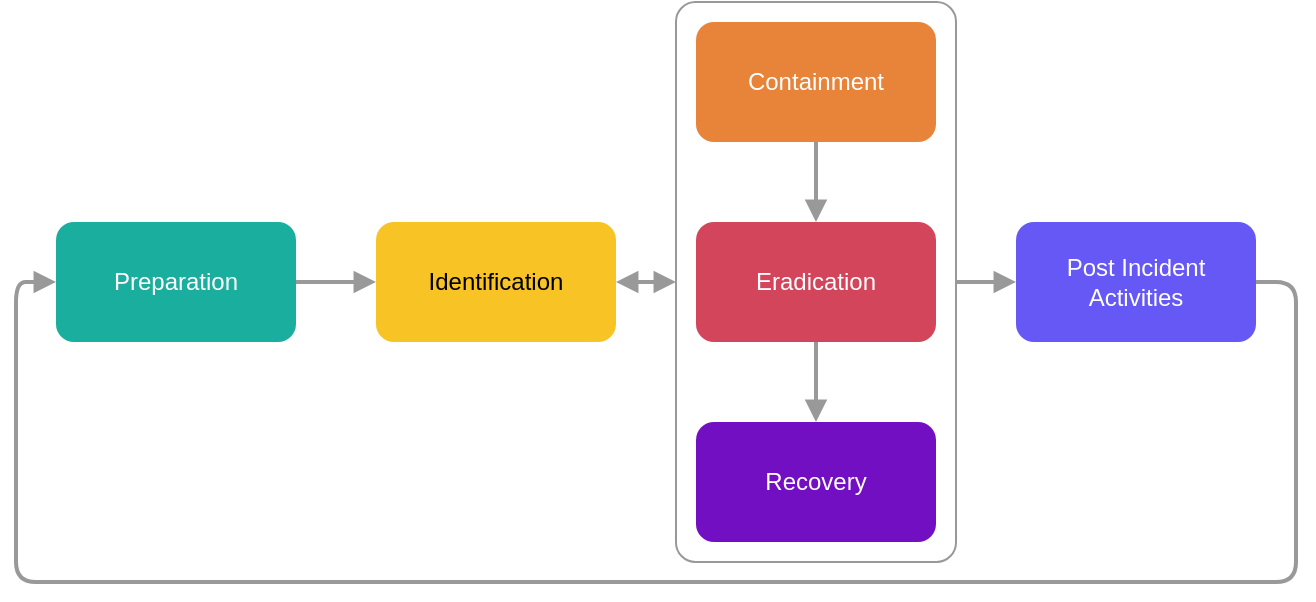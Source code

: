 <mxfile version="20.3.0" type="device" pages="7"><diagram id="ySvaeIhlYubQLGQfKe-j" name="Figure 1 IR Lifecycle"><mxGraphModel dx="1106" dy="1505" grid="1" gridSize="10" guides="1" tooltips="1" connect="1" arrows="1" fold="1" page="1" pageScale="1" pageWidth="827" pageHeight="1169" math="0" shadow="0"><root><mxCell id="0"/><mxCell id="1" parent="0"/><mxCell id="JgurNCQ8JFH9-shRPi3R-3" value="" style="edgeStyle=orthogonalEdgeStyle;rounded=0;orthogonalLoop=1;jettySize=auto;html=1;strokeWidth=2;strokeColor=#999999;endArrow=block;endFill=1;" parent="1" source="JgurNCQ8JFH9-shRPi3R-1" target="JgurNCQ8JFH9-shRPi3R-2" edge="1"><mxGeometry relative="1" as="geometry"/></mxCell><mxCell id="JgurNCQ8JFH9-shRPi3R-1" value="Preparation" style="rounded=1;whiteSpace=wrap;html=1;strokeColor=none;fillColor=#1AAE9F;labelBackgroundColor=none;labelBorderColor=none;fontColor=#FFFFFF;" parent="1" vertex="1"><mxGeometry x="114" y="550" width="120" height="60" as="geometry"/></mxCell><mxCell id="JgurNCQ8JFH9-shRPi3R-2" value="Identification" style="whiteSpace=wrap;html=1;rounded=1;strokeColor=none;fillColor=#F7C325;" parent="1" vertex="1"><mxGeometry x="274" y="550" width="120" height="60" as="geometry"/></mxCell><mxCell id="JgurNCQ8JFH9-shRPi3R-7" value="" style="edgeStyle=orthogonalEdgeStyle;rounded=1;orthogonalLoop=1;jettySize=auto;html=1;exitX=1;exitY=0.5;exitDx=0;exitDy=0;strokeColor=#999999;strokeWidth=2;endArrow=block;endFill=1;" parent="1" source="JgurNCQ8JFH9-shRPi3R-15" target="JgurNCQ8JFH9-shRPi3R-6" edge="1"><mxGeometry relative="1" as="geometry"/></mxCell><mxCell id="JgurNCQ8JFH9-shRPi3R-9" value="" style="edgeStyle=orthogonalEdgeStyle;rounded=0;orthogonalLoop=1;jettySize=auto;html=1;strokeColor=#999999;endFill=1;strokeWidth=2;endArrow=block;" parent="1" source="JgurNCQ8JFH9-shRPi3R-4" target="JgurNCQ8JFH9-shRPi3R-8" edge="1"><mxGeometry relative="1" as="geometry"/></mxCell><mxCell id="JgurNCQ8JFH9-shRPi3R-4" value="Eradication" style="whiteSpace=wrap;html=1;rounded=1;fontColor=#FFFFFF;strokeColor=none;fillColor=#D3455B;" parent="1" vertex="1"><mxGeometry x="434" y="550" width="120" height="60" as="geometry"/></mxCell><mxCell id="JgurNCQ8JFH9-shRPi3R-6" value="Post Incident Activities" style="whiteSpace=wrap;html=1;rounded=1;fontColor=#FFFFFF;strokeColor=none;fillColor=#6558F5;" parent="1" vertex="1"><mxGeometry x="594" y="550" width="120" height="60" as="geometry"/></mxCell><mxCell id="JgurNCQ8JFH9-shRPi3R-8" value="Recovery" style="whiteSpace=wrap;html=1;rounded=1;fontColor=#FFFFFF;strokeColor=none;fillColor=#730FC3;" parent="1" vertex="1"><mxGeometry x="434" y="650" width="120" height="60" as="geometry"/></mxCell><mxCell id="JgurNCQ8JFH9-shRPi3R-12" value="" style="edgeStyle=orthogonalEdgeStyle;rounded=0;orthogonalLoop=1;jettySize=auto;html=1;endArrow=block;endFill=1;strokeWidth=2;strokeColor=#999999;" parent="1" source="JgurNCQ8JFH9-shRPi3R-10" target="JgurNCQ8JFH9-shRPi3R-4" edge="1"><mxGeometry relative="1" as="geometry"/></mxCell><mxCell id="JgurNCQ8JFH9-shRPi3R-10" value="Containment" style="whiteSpace=wrap;html=1;rounded=1;strokeColor=none;fillColor=#E8833A;fontColor=#FFFFFF;" parent="1" vertex="1"><mxGeometry x="434" y="450" width="120" height="60" as="geometry"/></mxCell><mxCell id="JgurNCQ8JFH9-shRPi3R-13" value="" style="endArrow=block;html=1;entryX=0;entryY=0.5;entryDx=0;entryDy=0;exitX=1;exitY=0.5;exitDx=0;exitDy=0;edgeStyle=orthogonalEdgeStyle;strokeWidth=2;strokeColor=#999999;endFill=1;" parent="1" source="JgurNCQ8JFH9-shRPi3R-6" target="JgurNCQ8JFH9-shRPi3R-1" edge="1"><mxGeometry width="50" height="50" relative="1" as="geometry"><mxPoint x="734" y="660" as="sourcePoint"/><mxPoint x="434" y="1280" as="targetPoint"/><Array as="points"><mxPoint x="734" y="580"/><mxPoint x="734" y="730"/><mxPoint x="94" y="730"/><mxPoint x="94" y="580"/></Array></mxGeometry></mxCell><mxCell id="JgurNCQ8JFH9-shRPi3R-16" value="" style="edgeStyle=orthogonalEdgeStyle;orthogonalLoop=1;jettySize=auto;html=1;startArrow=block;startFill=1;endArrow=block;endFill=1;strokeWidth=2;strokeColor=#999999;" parent="1" source="JgurNCQ8JFH9-shRPi3R-15" target="JgurNCQ8JFH9-shRPi3R-2" edge="1"><mxGeometry relative="1" as="geometry"/></mxCell><mxCell id="JgurNCQ8JFH9-shRPi3R-15" value="" style="rounded=1;whiteSpace=wrap;html=1;fillColor=none;arcSize=7;strokeColor=#999999;" parent="1" vertex="1"><mxGeometry x="424" y="440" width="140" height="280" as="geometry"/></mxCell></root></mxGraphModel></diagram><diagram id="xSLpF7ti3LnGePcBQsfH" name="Figure 2 Preparation"><mxGraphModel dx="1106" dy="1505" grid="1" gridSize="10" guides="1" tooltips="1" connect="1" arrows="1" fold="1" page="1" pageScale="1" pageWidth="827" pageHeight="1169" math="0" shadow="0"><root><mxCell id="0"/><mxCell id="1" parent="0"/><mxCell id="hDYIFtOWEY20ZJu3OGL6-1" value="" style="edgeStyle=orthogonalEdgeStyle;orthogonalLoop=1;jettySize=auto;html=1;strokeColor=#999999;strokeWidth=2;fontColor=#FFFFFF;startArrow=none;startFill=0;endArrow=block;endFill=1;sourcePerimeterSpacing=2;targetPerimeterSpacing=2;" parent="1" source="hDYIFtOWEY20ZJu3OGL6-2" target="hDYIFtOWEY20ZJu3OGL6-4" edge="1"><mxGeometry relative="1" as="geometry"/></mxCell><mxCell id="hDYIFtOWEY20ZJu3OGL6-2" value="1.1 Identify Assets" style="rounded=1;whiteSpace=wrap;html=1;strokeColor=none;fillColor=#1AAE9F;labelBackgroundColor=none;labelBorderColor=none;fontColor=#FFFFFF;" parent="1" vertex="1"><mxGeometry x="354" y="320" width="120" height="60" as="geometry"/></mxCell><mxCell id="hDYIFtOWEY20ZJu3OGL6-3" value="" style="edgeStyle=orthogonalEdgeStyle;orthogonalLoop=1;jettySize=auto;html=1;strokeColor=#999999;strokeWidth=2;fontColor=#FFFFFF;startArrow=none;startFill=0;endArrow=block;endFill=1;targetPerimeterSpacing=2;sourcePerimeterSpacing=2;" parent="1" source="hDYIFtOWEY20ZJu3OGL6-4" target="hDYIFtOWEY20ZJu3OGL6-8" edge="1"><mxGeometry relative="1" as="geometry"/></mxCell><mxCell id="hDYIFtOWEY20ZJu3OGL6-4" value="1.2. Identify Asset Owners" style="rounded=1;whiteSpace=wrap;html=1;strokeColor=none;fillColor=#1AAE9F;labelBackgroundColor=none;labelBorderColor=none;fontColor=#FFFFFF;" parent="1" vertex="1"><mxGeometry x="524" y="320" width="120" height="60" as="geometry"/></mxCell><mxCell id="hDYIFtOWEY20ZJu3OGL6-5" value="" style="edgeStyle=orthogonalEdgeStyle;orthogonalLoop=1;jettySize=auto;html=1;strokeColor=#999999;strokeWidth=2;fontColor=#FFFFFF;startArrow=none;startFill=0;endArrow=block;endFill=1;sourcePerimeterSpacing=2;targetPerimeterSpacing=2;" parent="1" source="hDYIFtOWEY20ZJu3OGL6-6" target="hDYIFtOWEY20ZJu3OGL6-2" edge="1"><mxGeometry relative="1" as="geometry"/></mxCell><mxCell id="hDYIFtOWEY20ZJu3OGL6-6" value="1.0 Start Prepaparation Phase" style="triangle;whiteSpace=wrap;html=1;rounded=1;labelBackgroundColor=none;labelBorderColor=none;strokeColor=none;fontColor=#FFFFFF;fillColor=#1AAE9F;align=left;" parent="1" vertex="1"><mxGeometry x="198" y="290" width="90" height="120" as="geometry"/></mxCell><mxCell id="hDYIFtOWEY20ZJu3OGL6-7" value="" style="edgeStyle=orthogonalEdgeStyle;orthogonalLoop=1;jettySize=auto;html=1;strokeColor=#999999;strokeWidth=2;fontColor=#FFFFFF;startArrow=none;startFill=0;endArrow=block;endFill=1;sourcePerimeterSpacing=2;targetPerimeterSpacing=2;" parent="1" source="hDYIFtOWEY20ZJu3OGL6-8" target="hDYIFtOWEY20ZJu3OGL6-10" edge="1"><mxGeometry relative="1" as="geometry"/></mxCell><mxCell id="hDYIFtOWEY20ZJu3OGL6-8" value="1.3 Establish IR Roles" style="rounded=1;whiteSpace=wrap;html=1;strokeColor=none;fillColor=#1AAE9F;labelBackgroundColor=none;labelBorderColor=none;fontColor=#FFFFFF;" parent="1" vertex="1"><mxGeometry x="524" y="420" width="120" height="60" as="geometry"/></mxCell><mxCell id="hDYIFtOWEY20ZJu3OGL6-9" value="" style="edgeStyle=orthogonalEdgeStyle;orthogonalLoop=1;jettySize=auto;html=1;strokeColor=#999999;strokeWidth=2;fontColor=#FFFFFF;startArrow=none;startFill=0;endArrow=block;endFill=1;sourcePerimeterSpacing=2;targetPerimeterSpacing=2;" parent="1" source="hDYIFtOWEY20ZJu3OGL6-10" target="hDYIFtOWEY20ZJu3OGL6-12" edge="1"><mxGeometry relative="1" as="geometry"/></mxCell><mxCell id="hDYIFtOWEY20ZJu3OGL6-10" value="1.4 Conduct Risk Assessments" style="rounded=1;whiteSpace=wrap;html=1;strokeColor=none;fillColor=#1AAE9F;labelBackgroundColor=none;labelBorderColor=none;fontColor=#FFFFFF;" parent="1" vertex="1"><mxGeometry x="524" y="520" width="120" height="60" as="geometry"/></mxCell><mxCell id="hDYIFtOWEY20ZJu3OGL6-11" value="" style="edgeStyle=orthogonalEdgeStyle;orthogonalLoop=1;jettySize=auto;html=1;strokeColor=#999999;strokeWidth=2;fontColor=#FFFFFF;startArrow=none;startFill=0;endArrow=block;endFill=1;sourcePerimeterSpacing=2;targetPerimeterSpacing=2;" parent="1" source="hDYIFtOWEY20ZJu3OGL6-12" target="hDYIFtOWEY20ZJu3OGL6-14" edge="1"><mxGeometry relative="1" as="geometry"/></mxCell><mxCell id="hDYIFtOWEY20ZJu3OGL6-12" value="1.5 Define/Review Incident Prioritisation and Categorisation" style="rounded=1;whiteSpace=wrap;html=1;strokeColor=none;fillColor=#1AAE9F;labelBackgroundColor=none;labelBorderColor=none;fontColor=#FFFFFF;" parent="1" vertex="1"><mxGeometry x="524" y="620" width="120" height="60" as="geometry"/></mxCell><mxCell id="hDYIFtOWEY20ZJu3OGL6-13" value="" style="edgeStyle=orthogonalEdgeStyle;orthogonalLoop=1;jettySize=auto;html=1;strokeColor=#999999;strokeWidth=2;fontColor=#FFFFFF;startArrow=none;startFill=0;endArrow=block;endFill=1;sourcePerimeterSpacing=2;targetPerimeterSpacing=2;" parent="1" source="hDYIFtOWEY20ZJu3OGL6-14" target="hDYIFtOWEY20ZJu3OGL6-16" edge="1"><mxGeometry relative="1" as="geometry"/></mxCell><mxCell id="hDYIFtOWEY20ZJu3OGL6-14" value="1.6 Establish Processes" style="rounded=1;whiteSpace=wrap;html=1;strokeColor=none;fillColor=#1AAE9F;labelBackgroundColor=none;labelBorderColor=none;fontColor=#FFFFFF;" parent="1" vertex="1"><mxGeometry x="524" y="720" width="120" height="60" as="geometry"/></mxCell><mxCell id="hDYIFtOWEY20ZJu3OGL6-15" value="" style="edgeStyle=orthogonalEdgeStyle;orthogonalLoop=1;jettySize=auto;html=1;strokeColor=#999999;strokeWidth=2;fontColor=#FFFFFF;startArrow=none;startFill=0;endArrow=block;endFill=1;sourcePerimeterSpacing=2;targetPerimeterSpacing=2;" parent="1" source="hDYIFtOWEY20ZJu3OGL6-16" target="hDYIFtOWEY20ZJu3OGL6-18" edge="1"><mxGeometry relative="1" as="geometry"/></mxCell><mxCell id="hDYIFtOWEY20ZJu3OGL6-16" value="1.7 Establish Controls" style="rounded=1;whiteSpace=wrap;html=1;strokeColor=none;fillColor=#1AAE9F;labelBackgroundColor=none;labelBorderColor=none;fontColor=#FFFFFF;" parent="1" vertex="1"><mxGeometry x="524" y="820" width="120" height="60" as="geometry"/></mxCell><mxCell id="hDYIFtOWEY20ZJu3OGL6-17" value="" style="edgeStyle=orthogonalEdgeStyle;orthogonalLoop=1;jettySize=auto;html=1;strokeColor=#999999;strokeWidth=2;fontColor=#FFFFFF;startArrow=none;startFill=0;endArrow=block;endFill=1;sourcePerimeterSpacing=2;targetPerimeterSpacing=2;" parent="1" source="hDYIFtOWEY20ZJu3OGL6-18" target="hDYIFtOWEY20ZJu3OGL6-20" edge="1"><mxGeometry relative="1" as="geometry"/></mxCell><mxCell id="hDYIFtOWEY20ZJu3OGL6-18" value="1.8 Document/Review IRP" style="rounded=1;whiteSpace=wrap;html=1;strokeColor=none;fillColor=#1AAE9F;labelBackgroundColor=none;labelBorderColor=none;fontColor=#FFFFFF;" parent="1" vertex="1"><mxGeometry x="354" y="820" width="120" height="60" as="geometry"/></mxCell><mxCell id="hDYIFtOWEY20ZJu3OGL6-19" value="" style="edgeStyle=orthogonalEdgeStyle;orthogonalLoop=1;jettySize=auto;html=1;strokeColor=#999999;strokeWidth=2;fontColor=#FFFFFF;startArrow=none;startFill=0;endArrow=block;endFill=1;sourcePerimeterSpacing=2;targetPerimeterSpacing=2;" parent="1" source="hDYIFtOWEY20ZJu3OGL6-20" target="hDYIFtOWEY20ZJu3OGL6-22" edge="1"><mxGeometry relative="1" as="geometry"/></mxCell><mxCell id="hDYIFtOWEY20ZJu3OGL6-20" value="1.9 Approve IRP" style="rounded=1;whiteSpace=wrap;html=1;strokeColor=none;fillColor=#1AAE9F;labelBackgroundColor=none;labelBorderColor=none;fontColor=#FFFFFF;" parent="1" vertex="1"><mxGeometry x="183" y="820" width="120" height="60" as="geometry"/></mxCell><mxCell id="hDYIFtOWEY20ZJu3OGL6-21" value="" style="edgeStyle=orthogonalEdgeStyle;orthogonalLoop=1;jettySize=auto;html=1;strokeColor=#999999;strokeWidth=2;fontColor=#FFFFFF;startArrow=none;startFill=0;endArrow=block;endFill=1;sourcePerimeterSpacing=2;targetPerimeterSpacing=2;" parent="1" source="hDYIFtOWEY20ZJu3OGL6-22" target="hDYIFtOWEY20ZJu3OGL6-24" edge="1"><mxGeometry relative="1" as="geometry"/></mxCell><mxCell id="hDYIFtOWEY20ZJu3OGL6-22" value="1.10 Establish IR Resources" style="rounded=1;whiteSpace=wrap;html=1;strokeColor=none;fillColor=#1AAE9F;labelBackgroundColor=none;labelBorderColor=none;fontColor=#FFFFFF;" parent="1" vertex="1"><mxGeometry x="183" y="720" width="120" height="60" as="geometry"/></mxCell><mxCell id="hDYIFtOWEY20ZJu3OGL6-23" value="" style="edgeStyle=orthogonalEdgeStyle;orthogonalLoop=1;jettySize=auto;html=1;strokeColor=#999999;strokeWidth=2;fontColor=#FFFFFF;startArrow=none;startFill=0;endArrow=block;endFill=1;sourcePerimeterSpacing=2;targetPerimeterSpacing=2;" parent="1" source="hDYIFtOWEY20ZJu3OGL6-24" target="hDYIFtOWEY20ZJu3OGL6-26" edge="1"><mxGeometry relative="1" as="geometry"/></mxCell><mxCell id="hDYIFtOWEY20ZJu3OGL6-24" value="1.11 Disseminate IRP" style="rounded=1;whiteSpace=wrap;html=1;strokeColor=none;fillColor=#1AAE9F;labelBackgroundColor=none;labelBorderColor=none;fontColor=#FFFFFF;" parent="1" vertex="1"><mxGeometry x="183" y="620" width="120" height="60" as="geometry"/></mxCell><mxCell id="hDYIFtOWEY20ZJu3OGL6-25" value="" style="edgeStyle=orthogonalEdgeStyle;orthogonalLoop=1;jettySize=auto;html=1;strokeColor=#999999;strokeWidth=2;fontColor=#FFFFFF;startArrow=none;startFill=0;endArrow=block;endFill=1;sourcePerimeterSpacing=2;targetPerimeterSpacing=2;" parent="1" source="hDYIFtOWEY20ZJu3OGL6-26" target="hDYIFtOWEY20ZJu3OGL6-27" edge="1"><mxGeometry relative="1" as="geometry"/></mxCell><mxCell id="hDYIFtOWEY20ZJu3OGL6-26" value="1.12 Awareness and Training" style="rounded=1;whiteSpace=wrap;html=1;strokeColor=none;fillColor=#1AAE9F;labelBackgroundColor=none;labelBorderColor=none;fontColor=#FFFFFF;" parent="1" vertex="1"><mxGeometry x="183" y="520" width="120" height="60" as="geometry"/></mxCell><mxCell id="hDYIFtOWEY20ZJu3OGL6-27" value="1.13 Exercise IRP" style="rounded=1;whiteSpace=wrap;html=1;strokeColor=none;fillColor=#1AAE9F;labelBackgroundColor=none;labelBorderColor=none;fontColor=#FFFFFF;" parent="1" vertex="1"><mxGeometry x="183" y="420" width="120" height="60" as="geometry"/></mxCell><mxCell id="hDYIFtOWEY20ZJu3OGL6-28" value="" style="endArrow=none;html=1;strokeColor=#999999;strokeWidth=2;fontColor=#FFFFFF;sourcePerimeterSpacing=2;targetPerimeterSpacing=2;exitX=1.009;exitY=0.495;exitDx=0;exitDy=0;entryX=0;entryY=0.5;entryDx=0;entryDy=0;edgeStyle=elbowEdgeStyle;rounded=1;jumpStyle=none;dashed=1;jumpSize=6;endSize=6;endFill=0;exitPerimeter=0;" parent="1" source="hDYIFtOWEY20ZJu3OGL6-27" target="hDYIFtOWEY20ZJu3OGL6-2" edge="1"><mxGeometry width="50" height="50" relative="1" as="geometry"><mxPoint x="434" y="380" as="sourcePoint"/><mxPoint x="484" y="330" as="targetPoint"/></mxGeometry></mxCell></root></mxGraphModel></diagram><diagram id="4rUBwiiYqs2ITLAJCetx" name="Figure 3 Identification"><mxGraphModel dx="1301" dy="1771" grid="1" gridSize="10" guides="1" tooltips="1" connect="1" arrows="1" fold="1" page="1" pageScale="1" pageWidth="827" pageHeight="1169" math="0" shadow="0"><root><mxCell id="0"/><mxCell id="1" parent="0"/><mxCell id="oMiz9BfPfQwVCnKsYQ2V-1" value="" style="endArrow=block;html=1;entryX=0.5;entryY=0;entryDx=0;entryDy=0;edgeStyle=orthogonalEdgeStyle;strokeWidth=2;strokeColor=#1AAE9F;startArrow=none;endFill=1;exitX=1;exitY=0.5;exitDx=0;exitDy=0;" parent="1" source="oMiz9BfPfQwVCnKsYQ2V-16" target="oMiz9BfPfQwVCnKsYQ2V-19" edge="1"><mxGeometry width="50" height="50" relative="1" as="geometry"><mxPoint x="537" y="730" as="sourcePoint"/><mxPoint x="267" y="970" as="targetPoint"/><Array as="points"><mxPoint x="587" y="790"/></Array></mxGeometry></mxCell><mxCell id="oMiz9BfPfQwVCnKsYQ2V-2" value="" style="edgeStyle=orthogonalEdgeStyle;orthogonalLoop=1;jettySize=auto;html=1;strokeColor=#999999;strokeWidth=2;fontColor=#FFFFFF;startArrow=none;startFill=0;endArrow=block;endFill=1;sourcePerimeterSpacing=2;targetPerimeterSpacing=2;" parent="1" source="oMiz9BfPfQwVCnKsYQ2V-3" target="oMiz9BfPfQwVCnKsYQ2V-8" edge="1"><mxGeometry relative="1" as="geometry"><mxPoint x="195" y="570" as="targetPoint"/></mxGeometry></mxCell><mxCell id="oMiz9BfPfQwVCnKsYQ2V-3" value="2.0 Start Identification Phase" style="triangle;whiteSpace=wrap;html=1;rounded=1;labelBackgroundColor=none;labelBorderColor=none;strokeColor=none;fontColor=default;fillColor=#F7C325;align=left;" parent="1" vertex="1"><mxGeometry x="41" y="510" width="90" height="120" as="geometry"/></mxCell><mxCell id="oMiz9BfPfQwVCnKsYQ2V-4" value="" style="edgeStyle=elbowEdgeStyle;rounded=1;jumpStyle=none;jumpSize=6;orthogonalLoop=1;jettySize=auto;html=1;strokeColor=#999999;strokeWidth=2;fontSize=8;fontColor=#000000;startArrow=none;startFill=0;endArrow=block;endFill=1;endSize=6;sourcePerimeterSpacing=2;targetPerimeterSpacing=2;" parent="1" source="oMiz9BfPfQwVCnKsYQ2V-5" target="oMiz9BfPfQwVCnKsYQ2V-14" edge="1"><mxGeometry relative="1" as="geometry"/></mxCell><mxCell id="oMiz9BfPfQwVCnKsYQ2V-5" value="2.3 Event Assessment" style="rounded=1;whiteSpace=wrap;html=1;strokeColor=none;fillColor=#F7C325;labelBackgroundColor=none;labelBorderColor=none;fontColor=default;" parent="1" vertex="1"><mxGeometry x="197" y="650" width="120" height="60" as="geometry"/></mxCell><mxCell id="oMiz9BfPfQwVCnKsYQ2V-6" value="" style="edgeStyle=elbowEdgeStyle;rounded=1;jumpStyle=none;jumpSize=6;orthogonalLoop=1;jettySize=auto;html=1;strokeColor=#999999;strokeWidth=2;fontColor=#FFFFFF;startArrow=none;startFill=0;endArrow=block;endFill=1;endSize=6;targetPerimeterSpacing=2;" parent="1" source="oMiz9BfPfQwVCnKsYQ2V-9" target="oMiz9BfPfQwVCnKsYQ2V-5" edge="1"><mxGeometry relative="1" as="geometry"/></mxCell><mxCell id="oMiz9BfPfQwVCnKsYQ2V-7" value="" style="edgeStyle=elbowEdgeStyle;rounded=1;jumpStyle=none;jumpSize=6;orthogonalLoop=1;jettySize=auto;html=1;strokeColor=#999999;strokeWidth=2;fontSize=8;fontColor=#000000;startArrow=none;startFill=0;endArrow=block;endFill=1;endSize=6;sourcePerimeterSpacing=2;targetPerimeterSpacing=2;" parent="1" source="oMiz9BfPfQwVCnKsYQ2V-8" target="oMiz9BfPfQwVCnKsYQ2V-11" edge="1"><mxGeometry relative="1" as="geometry"/></mxCell><mxCell id="oMiz9BfPfQwVCnKsYQ2V-8" value="2.1&lt;br&gt;Event Notification or RFI?" style="rhombus;whiteSpace=wrap;html=1;rounded=1;labelBackgroundColor=none;labelBorderColor=none;strokeColor=none;fontColor=default;fillColor=#F7C325;" parent="1" vertex="1"><mxGeometry x="197" y="530" width="120" height="80" as="geometry"/></mxCell><mxCell id="oMiz9BfPfQwVCnKsYQ2V-9" value="Event" style="text;html=1;strokeColor=none;fillColor=none;align=center;verticalAlign=middle;whiteSpace=wrap;rounded=0;labelBackgroundColor=none;labelBorderColor=none;fontColor=#000000;fontSize=8;" parent="1" vertex="1"><mxGeometry x="227" y="620" width="60" height="10" as="geometry"/></mxCell><mxCell id="oMiz9BfPfQwVCnKsYQ2V-10" value="" style="edgeStyle=elbowEdgeStyle;rounded=1;jumpStyle=none;jumpSize=6;orthogonalLoop=1;jettySize=auto;html=1;strokeColor=#999999;strokeWidth=2;fontColor=#FFFFFF;startArrow=none;startFill=0;endArrow=none;endFill=1;endSize=6;sourcePerimeterSpacing=2;" parent="1" target="oMiz9BfPfQwVCnKsYQ2V-9" edge="1"><mxGeometry relative="1" as="geometry"><mxPoint x="257" y="610" as="sourcePoint"/><mxPoint x="257.143" y="638" as="targetPoint"/><Array as="points"><mxPoint x="257" y="610"/></Array></mxGeometry></mxCell><mxCell id="oMiz9BfPfQwVCnKsYQ2V-11" value="2.2 Is the Reported Activity Legit?" style="rhombus;whiteSpace=wrap;html=1;rounded=1;labelBackgroundColor=none;labelBorderColor=none;strokeColor=none;fontColor=default;fillColor=#F7C325;" parent="1" vertex="1"><mxGeometry x="367" y="530" width="120" height="80" as="geometry"/></mxCell><mxCell id="oMiz9BfPfQwVCnKsYQ2V-12" value="" style="edgeStyle=elbowEdgeStyle;rounded=1;jumpStyle=none;jumpSize=6;orthogonalLoop=1;jettySize=auto;html=1;strokeColor=#999999;strokeWidth=2;fontSize=8;fontColor=#000000;startArrow=none;startFill=0;endArrow=block;endFill=1;endSize=6;sourcePerimeterSpacing=2;targetPerimeterSpacing=2;" parent="1" source="oMiz9BfPfQwVCnKsYQ2V-14" target="oMiz9BfPfQwVCnKsYQ2V-16" edge="1"><mxGeometry relative="1" as="geometry"/></mxCell><mxCell id="oMiz9BfPfQwVCnKsYQ2V-13" value="" style="edgeStyle=elbowEdgeStyle;rounded=0;jumpStyle=none;jumpSize=6;orthogonalLoop=1;jettySize=auto;html=1;strokeColor=#D3455B;strokeWidth=2;fontSize=8;fontColor=#000000;startArrow=none;startFill=0;endArrow=block;endFill=1;endSize=6;targetPerimeterSpacing=2;" parent="1" source="oMiz9BfPfQwVCnKsYQ2V-34" target="oMiz9BfPfQwVCnKsYQ2V-28" edge="1"><mxGeometry relative="1" as="geometry"/></mxCell><mxCell id="oMiz9BfPfQwVCnKsYQ2V-14" value="2.4 Is it an Incident?" style="rhombus;whiteSpace=wrap;html=1;rounded=1;labelBackgroundColor=none;labelBorderColor=none;strokeColor=none;fontColor=default;fillColor=#F7C325;" parent="1" vertex="1"><mxGeometry x="197" y="750" width="120" height="80" as="geometry"/></mxCell><mxCell id="oMiz9BfPfQwVCnKsYQ2V-15" value="" style="edgeStyle=elbowEdgeStyle;rounded=1;jumpStyle=none;jumpSize=6;orthogonalLoop=1;jettySize=auto;html=1;strokeColor=#999999;strokeWidth=2;fontSize=8;fontColor=#000000;startArrow=none;startFill=0;endArrow=block;endFill=1;endSize=6;targetPerimeterSpacing=2;" parent="1" source="oMiz9BfPfQwVCnKsYQ2V-22" target="oMiz9BfPfQwVCnKsYQ2V-18" edge="1"><mxGeometry relative="1" as="geometry"/></mxCell><mxCell id="oMiz9BfPfQwVCnKsYQ2V-16" value="2.12 Event is a False Positive?" style="rhombus;whiteSpace=wrap;html=1;rounded=1;labelBackgroundColor=none;labelBorderColor=none;strokeColor=none;fontColor=default;fillColor=#F7C325;" parent="1" vertex="1"><mxGeometry x="367" y="750" width="120" height="80" as="geometry"/></mxCell><mxCell id="oMiz9BfPfQwVCnKsYQ2V-17" value="" style="edgeStyle=elbowEdgeStyle;rounded=1;jumpStyle=none;jumpSize=6;orthogonalLoop=1;jettySize=auto;html=1;strokeColor=#999999;strokeWidth=2;fontSize=8;fontColor=#000000;startArrow=none;startFill=0;endArrow=block;endFill=1;endSize=6;targetPerimeterSpacing=2;" parent="1" source="oMiz9BfPfQwVCnKsYQ2V-25" target="oMiz9BfPfQwVCnKsYQ2V-16" edge="1"><mxGeometry relative="1" as="geometry"><mxPoint x="267.143" y="722" as="sourcePoint"/><mxPoint x="267.143" y="758.097" as="targetPoint"/></mxGeometry></mxCell><mxCell id="oMiz9BfPfQwVCnKsYQ2V-18" value="2.13 Handle Non-Incident Events" style="shape=parallelogram;perimeter=parallelogramPerimeter;whiteSpace=wrap;html=1;fixedSize=1;rounded=1;labelBackgroundColor=none;labelBorderColor=none;strokeColor=none;fontSize=12;fontColor=default;fillColor=#F7C325;" parent="1" vertex="1"><mxGeometry x="367" y="870" width="120" height="60" as="geometry"/></mxCell><mxCell id="oMiz9BfPfQwVCnKsYQ2V-19" value="6.0 Start &lt;br&gt;Post Incident Activities &lt;br&gt;Phase" style="triangle;whiteSpace=wrap;html=1;rounded=1;labelBackgroundColor=none;labelBorderColor=none;strokeColor=none;fontColor=#FFFFFF;fillColor=#6558F5;align=left;" parent="1" vertex="1"><mxGeometry x="542" y="840" width="90" height="120" as="geometry"/></mxCell><mxCell id="oMiz9BfPfQwVCnKsYQ2V-20" value="" style="edgeStyle=elbowEdgeStyle;rounded=0;jumpStyle=none;jumpSize=6;orthogonalLoop=1;jettySize=auto;html=1;strokeColor=#999999;strokeWidth=2;fontSize=8;fontColor=#000000;startArrow=none;startFill=0;endArrow=block;endFill=1;endSize=6;sourcePerimeterSpacing=2;targetPerimeterSpacing=2;exitX=0.926;exitY=0.499;exitDx=0;exitDy=0;entryX=-0.017;entryY=0.498;entryDx=0;entryDy=0;entryPerimeter=0;exitPerimeter=0;" parent="1" source="oMiz9BfPfQwVCnKsYQ2V-18" target="oMiz9BfPfQwVCnKsYQ2V-19" edge="1"><mxGeometry relative="1" as="geometry"><mxPoint x="436.857" y="841.903" as="sourcePoint"/><mxPoint x="527" y="900" as="targetPoint"/><Array as="points"><mxPoint x="497" y="910"/></Array></mxGeometry></mxCell><mxCell id="oMiz9BfPfQwVCnKsYQ2V-21" value="No" style="text;html=1;strokeColor=none;fillColor=none;align=center;verticalAlign=middle;whiteSpace=wrap;rounded=0;labelBackgroundColor=none;labelBorderColor=none;fontColor=#000000;fontSize=8;" parent="1" vertex="1"><mxGeometry x="557" y="560" width="60" height="10" as="geometry"/></mxCell><mxCell id="oMiz9BfPfQwVCnKsYQ2V-22" value="No" style="text;html=1;strokeColor=none;fillColor=none;align=center;verticalAlign=middle;whiteSpace=wrap;rounded=0;labelBackgroundColor=none;labelBorderColor=none;fontColor=#000000;fontSize=8;" parent="1" vertex="1"><mxGeometry x="397" y="840" width="60" height="10" as="geometry"/></mxCell><mxCell id="oMiz9BfPfQwVCnKsYQ2V-23" value="" style="edgeStyle=elbowEdgeStyle;rounded=1;jumpStyle=none;jumpSize=6;orthogonalLoop=1;jettySize=auto;html=1;strokeColor=#999999;strokeWidth=2;fontSize=8;fontColor=#000000;startArrow=none;startFill=0;endArrow=none;endFill=1;endSize=6;sourcePerimeterSpacing=2;" parent="1" source="oMiz9BfPfQwVCnKsYQ2V-16" target="oMiz9BfPfQwVCnKsYQ2V-22" edge="1"><mxGeometry relative="1" as="geometry"><mxPoint x="426.857" y="831.903" as="sourcePoint"/><mxPoint x="426.857" y="868" as="targetPoint"/></mxGeometry></mxCell><mxCell id="oMiz9BfPfQwVCnKsYQ2V-24" value="Yes" style="text;html=1;strokeColor=none;fillColor=none;align=center;verticalAlign=middle;whiteSpace=wrap;rounded=0;labelBackgroundColor=none;labelBorderColor=none;fontColor=#000000;fontSize=8;" parent="1" vertex="1"><mxGeometry x="507" y="780" width="60" height="10" as="geometry"/></mxCell><mxCell id="oMiz9BfPfQwVCnKsYQ2V-25" value="Yes" style="text;html=1;strokeColor=none;fillColor=none;align=center;verticalAlign=middle;whiteSpace=wrap;rounded=0;labelBackgroundColor=none;labelBorderColor=none;fontColor=#000000;fontSize=8;" parent="1" vertex="1"><mxGeometry x="397" y="670" width="60" height="10" as="geometry"/></mxCell><mxCell id="oMiz9BfPfQwVCnKsYQ2V-26" value="" style="edgeStyle=elbowEdgeStyle;rounded=1;jumpStyle=none;jumpSize=6;orthogonalLoop=1;jettySize=auto;html=1;strokeColor=#999999;strokeWidth=2;fontSize=8;fontColor=#000000;startArrow=none;startFill=0;endArrow=none;endFill=1;endSize=6;sourcePerimeterSpacing=2;" parent="1" source="oMiz9BfPfQwVCnKsYQ2V-11" target="oMiz9BfPfQwVCnKsYQ2V-25" edge="1"><mxGeometry relative="1" as="geometry"><mxPoint x="426.857" y="611.903" as="sourcePoint"/><mxPoint x="426.857" y="748.097" as="targetPoint"/></mxGeometry></mxCell><mxCell id="oMiz9BfPfQwVCnKsYQ2V-27" value="" style="edgeStyle=elbowEdgeStyle;rounded=0;jumpStyle=none;jumpSize=6;orthogonalLoop=1;jettySize=auto;html=1;strokeColor=#999999;strokeWidth=2;fontSize=8;fontColor=#000000;startArrow=none;startFill=0;endArrow=block;endFill=1;endSize=6;sourcePerimeterSpacing=2;targetPerimeterSpacing=2;" parent="1" source="oMiz9BfPfQwVCnKsYQ2V-28" target="oMiz9BfPfQwVCnKsYQ2V-30" edge="1"><mxGeometry relative="1" as="geometry"/></mxCell><mxCell id="oMiz9BfPfQwVCnKsYQ2V-28" value="2.5 Declare Incident" style="rounded=1;whiteSpace=wrap;html=1;strokeColor=none;fillColor=#F7C325;labelBackgroundColor=none;labelBorderColor=none;fontColor=default;" parent="1" vertex="1"><mxGeometry x="197" y="870" width="120" height="60" as="geometry"/></mxCell><mxCell id="oMiz9BfPfQwVCnKsYQ2V-29" value="" style="edgeStyle=elbowEdgeStyle;rounded=0;jumpStyle=none;jumpSize=6;orthogonalLoop=1;jettySize=auto;html=1;strokeColor=#999999;strokeWidth=2;fontSize=8;fontColor=#000000;startArrow=none;startFill=0;endArrow=block;endFill=1;endSize=6;sourcePerimeterSpacing=2;targetPerimeterSpacing=2;" parent="1" source="oMiz9BfPfQwVCnKsYQ2V-30" target="oMiz9BfPfQwVCnKsYQ2V-32" edge="1"><mxGeometry relative="1" as="geometry"/></mxCell><mxCell id="oMiz9BfPfQwVCnKsYQ2V-30" value="2.6 Log and Track Incident" style="rounded=1;whiteSpace=wrap;html=1;strokeColor=none;fillColor=#F7C325;labelBackgroundColor=none;labelBorderColor=none;fontColor=default;" parent="1" vertex="1"><mxGeometry x="197" y="970" width="120" height="60" as="geometry"/></mxCell><mxCell id="oMiz9BfPfQwVCnKsYQ2V-31" value="" style="edgeStyle=elbowEdgeStyle;rounded=0;jumpStyle=none;jumpSize=6;orthogonalLoop=1;jettySize=auto;html=1;strokeColor=#999999;strokeWidth=2;fontSize=8;fontColor=#000000;startArrow=none;startFill=0;endArrow=block;endFill=1;endSize=6;sourcePerimeterSpacing=2;targetPerimeterSpacing=2;" parent="1" source="oMiz9BfPfQwVCnKsYQ2V-32" target="oMiz9BfPfQwVCnKsYQ2V-38" edge="1"><mxGeometry relative="1" as="geometry"/></mxCell><mxCell id="oMiz9BfPfQwVCnKsYQ2V-32" value="2.7 Determine Incident Priority" style="rounded=1;whiteSpace=wrap;html=1;strokeColor=none;fillColor=#F7C325;labelBackgroundColor=none;labelBorderColor=none;fontColor=default;" parent="1" vertex="1"><mxGeometry x="197" y="1070" width="120" height="60" as="geometry"/></mxCell><mxCell id="oMiz9BfPfQwVCnKsYQ2V-33" value="No" style="text;html=1;strokeColor=none;fillColor=none;align=center;verticalAlign=middle;whiteSpace=wrap;rounded=0;labelBackgroundColor=none;labelBorderColor=none;fontColor=#000000;fontSize=8;" parent="1" vertex="1"><mxGeometry x="307" y="780" width="60" height="10" as="geometry"/></mxCell><mxCell id="oMiz9BfPfQwVCnKsYQ2V-34" value="Yes" style="text;html=1;strokeColor=none;fillColor=none;align=center;verticalAlign=middle;whiteSpace=wrap;rounded=0;labelBackgroundColor=none;labelBorderColor=none;fontColor=#000000;fontSize=8;" parent="1" vertex="1"><mxGeometry x="227" y="840" width="60" height="10" as="geometry"/></mxCell><mxCell id="oMiz9BfPfQwVCnKsYQ2V-35" value="" style="edgeStyle=elbowEdgeStyle;rounded=0;jumpStyle=none;jumpSize=6;orthogonalLoop=1;jettySize=auto;html=1;strokeColor=#D3455B;strokeWidth=2;fontSize=8;fontColor=#000000;startArrow=none;startFill=0;endArrow=none;endFill=1;endSize=6;sourcePerimeterSpacing=2;" parent="1" source="oMiz9BfPfQwVCnKsYQ2V-14" target="oMiz9BfPfQwVCnKsYQ2V-34" edge="1"><mxGeometry relative="1" as="geometry"><mxPoint x="257.143" y="831.903" as="sourcePoint"/><mxPoint x="257.143" y="868" as="targetPoint"/></mxGeometry></mxCell><mxCell id="oMiz9BfPfQwVCnKsYQ2V-36" value="RFI" style="text;html=1;strokeColor=none;fillColor=none;align=center;verticalAlign=middle;whiteSpace=wrap;rounded=0;labelBackgroundColor=none;labelBorderColor=none;fontColor=#000000;fontSize=8;" parent="1" vertex="1"><mxGeometry x="307" y="560" width="60" height="10" as="geometry"/></mxCell><mxCell id="oMiz9BfPfQwVCnKsYQ2V-37" value="" style="edgeStyle=elbowEdgeStyle;rounded=0;jumpStyle=none;jumpSize=6;orthogonalLoop=1;jettySize=auto;html=1;strokeColor=#999999;strokeWidth=2;fontSize=8;fontColor=#000000;startArrow=none;startFill=0;endArrow=block;endFill=1;endSize=6;sourcePerimeterSpacing=2;targetPerimeterSpacing=2;" parent="1" source="oMiz9BfPfQwVCnKsYQ2V-38" target="oMiz9BfPfQwVCnKsYQ2V-41" edge="1"><mxGeometry relative="1" as="geometry"/></mxCell><mxCell id="oMiz9BfPfQwVCnKsYQ2V-38" value="2.8 Inform Stakeholders According to the Incident Priority" style="rounded=1;whiteSpace=wrap;html=1;strokeColor=none;fillColor=#F7C325;labelBackgroundColor=none;labelBorderColor=none;fontColor=default;" parent="1" vertex="1"><mxGeometry x="197" y="1170" width="120" height="60" as="geometry"/></mxCell><mxCell id="oMiz9BfPfQwVCnKsYQ2V-39" value="" style="edgeStyle=elbowEdgeStyle;rounded=0;jumpStyle=none;jumpSize=6;orthogonalLoop=1;jettySize=auto;html=1;strokeColor=#999999;strokeWidth=2;fontSize=8;fontColor=#000000;startArrow=none;startFill=0;endArrow=block;endFill=1;endSize=6;sourcePerimeterSpacing=2;targetPerimeterSpacing=2;" parent="1" source="oMiz9BfPfQwVCnKsYQ2V-41" target="oMiz9BfPfQwVCnKsYQ2V-43" edge="1"><mxGeometry relative="1" as="geometry"/></mxCell><mxCell id="oMiz9BfPfQwVCnKsYQ2V-40" value="" style="edgeStyle=elbowEdgeStyle;rounded=0;jumpStyle=none;jumpSize=6;orthogonalLoop=1;jettySize=auto;html=1;strokeColor=#999999;strokeWidth=2;fontSize=8;fontColor=#000000;startArrow=none;startFill=0;endArrow=block;endFill=1;endSize=6;targetPerimeterSpacing=2;" parent="1" source="oMiz9BfPfQwVCnKsYQ2V-47" target="oMiz9BfPfQwVCnKsYQ2V-46" edge="1"><mxGeometry relative="1" as="geometry"/></mxCell><mxCell id="oMiz9BfPfQwVCnKsYQ2V-41" value="2.9&lt;br&gt;Specific CoA is Available?" style="rhombus;whiteSpace=wrap;html=1;rounded=1;labelBackgroundColor=none;labelBorderColor=none;strokeColor=none;fontColor=default;fillColor=#F7C325;" parent="1" vertex="1"><mxGeometry x="367" y="1160" width="120" height="80" as="geometry"/></mxCell><mxCell id="oMiz9BfPfQwVCnKsYQ2V-42" value="" style="edgeStyle=elbowEdgeStyle;rounded=0;jumpStyle=none;jumpSize=6;orthogonalLoop=1;jettySize=auto;html=1;strokeColor=#999999;strokeWidth=2;fontSize=8;fontColor=#000000;startArrow=none;startFill=0;endArrow=block;endFill=1;endSize=6;sourcePerimeterSpacing=2;targetPerimeterSpacing=2;" parent="1" source="oMiz9BfPfQwVCnKsYQ2V-43" target="oMiz9BfPfQwVCnKsYQ2V-45" edge="1"><mxGeometry relative="1" as="geometry"/></mxCell><mxCell id="oMiz9BfPfQwVCnKsYQ2V-43" value="2.10 Execute &lt;br&gt;Defined CoA" style="shape=parallelogram;perimeter=parallelogramPerimeter;whiteSpace=wrap;html=1;fixedSize=1;rounded=1;labelBackgroundColor=none;labelBorderColor=none;strokeColor=none;fontSize=12;fontColor=default;fillColor=#F7C325;" parent="1" vertex="1"><mxGeometry x="527" y="1170" width="120" height="60" as="geometry"/></mxCell><mxCell id="oMiz9BfPfQwVCnKsYQ2V-44" value="" style="edgeStyle=elbowEdgeStyle;rounded=0;jumpStyle=none;jumpSize=6;orthogonalLoop=1;jettySize=auto;html=1;strokeColor=#999999;strokeWidth=2;fontSize=8;fontColor=#000000;startArrow=none;startFill=0;endArrow=block;endFill=1;endSize=6;sourcePerimeterSpacing=2;targetPerimeterSpacing=2;" parent="1" source="oMiz9BfPfQwVCnKsYQ2V-45" target="oMiz9BfPfQwVCnKsYQ2V-50" edge="1"><mxGeometry relative="1" as="geometry"/></mxCell><mxCell id="oMiz9BfPfQwVCnKsYQ2V-45" value="2.11 CoA Executed&lt;br&gt;Successfully?" style="rhombus;whiteSpace=wrap;html=1;rounded=1;labelBackgroundColor=none;labelBorderColor=none;strokeColor=none;fontColor=default;fillColor=#F7C325;" parent="1" vertex="1"><mxGeometry x="527" y="1270" width="120" height="80" as="geometry"/></mxCell><mxCell id="oMiz9BfPfQwVCnKsYQ2V-46" value="2.14 Conduct Generic Analysis and Scoping of the Incident" style="rounded=1;whiteSpace=wrap;html=1;strokeColor=none;fillColor=#F7C325;labelBackgroundColor=none;labelBorderColor=none;fontColor=default;" parent="1" vertex="1"><mxGeometry x="367" y="1280" width="120" height="60" as="geometry"/></mxCell><mxCell id="oMiz9BfPfQwVCnKsYQ2V-47" value="No" style="text;html=1;strokeColor=none;fillColor=none;align=center;verticalAlign=middle;whiteSpace=wrap;rounded=0;labelBackgroundColor=none;labelBorderColor=none;fontColor=#000000;fontSize=8;" parent="1" vertex="1"><mxGeometry x="397" y="1250" width="60" height="10" as="geometry"/></mxCell><mxCell id="oMiz9BfPfQwVCnKsYQ2V-48" value="" style="edgeStyle=elbowEdgeStyle;rounded=0;jumpStyle=none;jumpSize=6;orthogonalLoop=1;jettySize=auto;html=1;strokeColor=#999999;strokeWidth=2;fontSize=8;fontColor=#000000;startArrow=none;startFill=0;endArrow=none;endFill=1;endSize=6;sourcePerimeterSpacing=2;" parent="1" source="oMiz9BfPfQwVCnKsYQ2V-41" target="oMiz9BfPfQwVCnKsYQ2V-47" edge="1"><mxGeometry relative="1" as="geometry"><mxPoint x="426.857" y="1241.903" as="sourcePoint"/><mxPoint x="426.857" y="1278" as="targetPoint"/></mxGeometry></mxCell><mxCell id="oMiz9BfPfQwVCnKsYQ2V-49" value="Yes" style="text;html=1;strokeColor=none;fillColor=none;align=center;verticalAlign=middle;whiteSpace=wrap;rounded=0;labelBackgroundColor=none;labelBorderColor=none;fontColor=#000000;fontSize=8;" parent="1" vertex="1"><mxGeometry x="477" y="1190" width="60" height="10" as="geometry"/></mxCell><mxCell id="oMiz9BfPfQwVCnKsYQ2V-50" value="5.0 Start Recovery Phase" style="triangle;whiteSpace=wrap;html=1;rounded=1;labelBackgroundColor=none;labelBorderColor=none;strokeColor=none;fontColor=#FFFFFF;fillColor=#730FC3;align=left;" parent="1" vertex="1"><mxGeometry x="542" y="1360" width="90" height="120" as="geometry"/></mxCell><mxCell id="oMiz9BfPfQwVCnKsYQ2V-51" value="" style="edgeStyle=elbowEdgeStyle;rounded=0;jumpStyle=none;jumpSize=6;orthogonalLoop=1;jettySize=auto;html=1;strokeColor=#999999;strokeWidth=2;fontSize=8;fontColor=#000000;startArrow=none;startFill=0;endArrow=block;endFill=1;endSize=6;targetPerimeterSpacing=2;" parent="1" source="oMiz9BfPfQwVCnKsYQ2V-69" target="oMiz9BfPfQwVCnKsYQ2V-62" edge="1"><mxGeometry relative="1" as="geometry"/></mxCell><mxCell id="oMiz9BfPfQwVCnKsYQ2V-52" value="2.15 Altered Priority?" style="rhombus;whiteSpace=wrap;html=1;rounded=1;labelBackgroundColor=none;labelBorderColor=none;strokeColor=none;fontColor=default;fillColor=#F7C325;" parent="1" vertex="1"><mxGeometry x="527" y="1490" width="120" height="80" as="geometry"/></mxCell><mxCell id="oMiz9BfPfQwVCnKsYQ2V-53" value="" style="endArrow=block;html=1;entryX=0;entryY=0.5;entryDx=0;entryDy=0;edgeStyle=orthogonalEdgeStyle;strokeWidth=2;strokeColor=#999999;startArrow=none;endFill=1;targetPerimeterSpacing=2;sourcePerimeterSpacing=2;exitX=0.501;exitY=1.042;exitDx=0;exitDy=0;exitPerimeter=0;" parent="1" source="oMiz9BfPfQwVCnKsYQ2V-46" target="oMiz9BfPfQwVCnKsYQ2V-52" edge="1"><mxGeometry width="50" height="50" relative="1" as="geometry"><mxPoint x="427" y="1360" as="sourcePoint"/><mxPoint x="482" y="1010" as="targetPoint"/><Array as="points"><mxPoint x="427" y="1530"/></Array></mxGeometry></mxCell><mxCell id="oMiz9BfPfQwVCnKsYQ2V-54" value="" style="endArrow=block;html=1;entryX=1.024;entryY=0.516;entryDx=0;entryDy=0;edgeStyle=orthogonalEdgeStyle;strokeWidth=2;strokeColor=#999999;startArrow=none;endFill=1;targetPerimeterSpacing=2;exitX=0.5;exitY=0;exitDx=0;exitDy=0;entryPerimeter=0;" parent="1" source="oMiz9BfPfQwVCnKsYQ2V-58" target="oMiz9BfPfQwVCnKsYQ2V-32" edge="1"><mxGeometry width="50" height="50" relative="1" as="geometry"><mxPoint x="437.12" y="1352.52" as="sourcePoint"/><mxPoint x="537" y="1540" as="targetPoint"/><Array as="points"><mxPoint x="687" y="1100"/><mxPoint x="320" y="1100"/></Array></mxGeometry></mxCell><mxCell id="oMiz9BfPfQwVCnKsYQ2V-55" value="" style="endArrow=block;html=1;entryX=0.5;entryY=0;entryDx=0;entryDy=0;edgeStyle=orthogonalEdgeStyle;strokeWidth=2;strokeColor=#D3455B;startArrow=none;endFill=1;targetPerimeterSpacing=2;exitX=0.5;exitY=0;exitDx=0;exitDy=0;" parent="1" source="oMiz9BfPfQwVCnKsYQ2V-56" target="oMiz9BfPfQwVCnKsYQ2V-41" edge="1"><mxGeometry width="50" height="50" relative="1" as="geometry"><mxPoint x="657" y="1540" as="sourcePoint"/><mxPoint x="329.88" y="1110.96" as="targetPoint"/><Array as="points"><mxPoint x="667" y="1130"/><mxPoint x="427" y="1130"/></Array></mxGeometry></mxCell><mxCell id="oMiz9BfPfQwVCnKsYQ2V-56" value="No" style="text;html=1;strokeColor=none;fillColor=none;align=center;verticalAlign=middle;whiteSpace=wrap;rounded=0;labelBackgroundColor=none;labelBorderColor=none;fontColor=#000000;fontSize=8;" parent="1" vertex="1"><mxGeometry x="637" y="1250" width="60" height="10" as="geometry"/></mxCell><mxCell id="oMiz9BfPfQwVCnKsYQ2V-57" value="" style="endArrow=none;html=1;edgeStyle=orthogonalEdgeStyle;strokeWidth=2;strokeColor=#D3455B;startArrow=none;endFill=1;sourcePerimeterSpacing=2;exitX=1;exitY=0.5;exitDx=0;exitDy=0;" parent="1" source="oMiz9BfPfQwVCnKsYQ2V-45" edge="1"><mxGeometry width="50" height="50" relative="1" as="geometry"><mxPoint x="647" y="1310" as="sourcePoint"/><mxPoint x="667" y="1260" as="targetPoint"/><Array as="points"><mxPoint x="667" y="1310"/></Array></mxGeometry></mxCell><mxCell id="oMiz9BfPfQwVCnKsYQ2V-58" value="Yes" style="text;html=1;strokeColor=none;fillColor=none;align=center;verticalAlign=middle;whiteSpace=wrap;rounded=0;labelBackgroundColor=none;labelBorderColor=none;fontColor=#000000;fontSize=8;" parent="1" vertex="1"><mxGeometry x="657" y="1460" width="60" height="10" as="geometry"/></mxCell><mxCell id="oMiz9BfPfQwVCnKsYQ2V-59" value="" style="endArrow=none;html=1;edgeStyle=orthogonalEdgeStyle;strokeWidth=2;strokeColor=#999999;startArrow=none;endFill=1;sourcePerimeterSpacing=2;exitX=1;exitY=0.5;exitDx=0;exitDy=0;" parent="1" source="oMiz9BfPfQwVCnKsYQ2V-52" edge="1"><mxGeometry width="50" height="50" relative="1" as="geometry"><mxPoint x="647" y="1530" as="sourcePoint"/><mxPoint x="687" y="1470" as="targetPoint"/><Array as="points"><mxPoint x="687" y="1530"/></Array></mxGeometry></mxCell><mxCell id="oMiz9BfPfQwVCnKsYQ2V-60" value="" style="edgeStyle=elbowEdgeStyle;rounded=0;jumpStyle=none;jumpSize=6;orthogonalLoop=1;jettySize=auto;html=1;strokeColor=#D3455B;strokeWidth=2;fontSize=8;fontColor=#000000;startArrow=none;startFill=0;endArrow=block;endFill=1;endSize=6;sourcePerimeterSpacing=2;targetPerimeterSpacing=2;" parent="1" source="oMiz9BfPfQwVCnKsYQ2V-62" target="oMiz9BfPfQwVCnKsYQ2V-63" edge="1"><mxGeometry relative="1" as="geometry"/></mxCell><mxCell id="oMiz9BfPfQwVCnKsYQ2V-61" value="" style="edgeStyle=elbowEdgeStyle;rounded=0;jumpStyle=none;jumpSize=6;orthogonalLoop=1;jettySize=auto;html=1;strokeColor=#1AAE9F;strokeWidth=2;fontSize=8;fontColor=#000000;startArrow=none;startFill=0;endArrow=block;endFill=1;endSize=6;targetPerimeterSpacing=2;entryX=0.5;entryY=0;entryDx=0;entryDy=0;" parent="1" source="oMiz9BfPfQwVCnKsYQ2V-66" target="oMiz9BfPfQwVCnKsYQ2V-65" edge="1"><mxGeometry relative="1" as="geometry"/></mxCell><mxCell id="oMiz9BfPfQwVCnKsYQ2V-62" value="2.16 Automated Containment?" style="rhombus;whiteSpace=wrap;html=1;rounded=1;labelBackgroundColor=none;labelBorderColor=none;strokeColor=none;fontColor=default;fillColor=#F7C325;" parent="1" vertex="1"><mxGeometry x="527" y="1610" width="120" height="80" as="geometry"/></mxCell><mxCell id="oMiz9BfPfQwVCnKsYQ2V-63" value="3.0 Start Containment Phase" style="triangle;whiteSpace=wrap;html=1;rounded=1;labelBackgroundColor=none;labelBorderColor=none;strokeColor=none;fontColor=#FFFFFF;fillColor=#E8833A;align=left;" parent="1" vertex="1"><mxGeometry x="697" y="1590" width="90" height="120" as="geometry"/></mxCell><mxCell id="oMiz9BfPfQwVCnKsYQ2V-64" value="No" style="text;html=1;strokeColor=none;fillColor=none;align=center;verticalAlign=middle;whiteSpace=wrap;rounded=0;labelBackgroundColor=none;labelBorderColor=none;fontColor=#000000;fontSize=8;" parent="1" vertex="1"><mxGeometry x="637" y="1640" width="60" height="10" as="geometry"/></mxCell><mxCell id="oMiz9BfPfQwVCnKsYQ2V-65" value="4.0 Start Eradication Phase" style="triangle;whiteSpace=wrap;html=1;rounded=1;labelBackgroundColor=none;labelBorderColor=none;strokeColor=none;fontColor=#FFFFFF;fillColor=#D3455B;align=left;" parent="1" vertex="1"><mxGeometry x="542" y="1700" width="90" height="120" as="geometry"/></mxCell><mxCell id="oMiz9BfPfQwVCnKsYQ2V-66" value="Yes" style="text;html=1;strokeColor=none;fillColor=none;align=center;verticalAlign=middle;whiteSpace=wrap;rounded=0;labelBackgroundColor=none;labelBorderColor=none;fontColor=#000000;fontSize=8;" parent="1" vertex="1"><mxGeometry x="557" y="1700" width="60" height="10" as="geometry"/></mxCell><mxCell id="oMiz9BfPfQwVCnKsYQ2V-67" value="" style="edgeStyle=elbowEdgeStyle;rounded=0;jumpStyle=none;jumpSize=6;orthogonalLoop=1;jettySize=auto;html=1;strokeColor=#1AAE9F;strokeWidth=2;fontSize=8;fontColor=none;startArrow=none;startFill=0;endArrow=none;endFill=1;endSize=6;sourcePerimeterSpacing=2;noLabel=1;" parent="1" source="oMiz9BfPfQwVCnKsYQ2V-62" target="oMiz9BfPfQwVCnKsYQ2V-66" edge="1"><mxGeometry relative="1" as="geometry"><mxPoint x="587" y="1692" as="sourcePoint"/><mxPoint x="587" y="1729" as="targetPoint"/></mxGeometry></mxCell><mxCell id="oMiz9BfPfQwVCnKsYQ2V-68" value="" style="endArrow=block;html=1;entryX=0.504;entryY=0.23;entryDx=0;entryDy=0;edgeStyle=orthogonalEdgeStyle;strokeWidth=2;strokeColor=#D3455B;startArrow=none;endFill=1;targetPerimeterSpacing=2;exitX=1;exitY=0.5;exitDx=0;exitDy=0;entryPerimeter=0;" parent="1" source="oMiz9BfPfQwVCnKsYQ2V-11" target="oMiz9BfPfQwVCnKsYQ2V-63" edge="1"><mxGeometry width="50" height="50" relative="1" as="geometry"><mxPoint x="697" y="1470" as="sourcePoint"/><mxPoint x="329.88" y="1110.96" as="targetPoint"/><Array as="points"><mxPoint x="742" y="570"/><mxPoint x="742" y="1618"/></Array></mxGeometry></mxCell><mxCell id="oMiz9BfPfQwVCnKsYQ2V-69" value="No" style="text;html=1;strokeColor=none;fillColor=none;align=center;verticalAlign=middle;whiteSpace=wrap;rounded=0;labelBackgroundColor=none;labelBorderColor=none;fontColor=#000000;fontSize=8;" parent="1" vertex="1"><mxGeometry x="557" y="1580" width="60" height="10" as="geometry"/></mxCell><mxCell id="oMiz9BfPfQwVCnKsYQ2V-70" value="" style="edgeStyle=elbowEdgeStyle;rounded=0;jumpStyle=none;jumpSize=6;orthogonalLoop=1;jettySize=auto;html=1;strokeColor=#999999;strokeWidth=2;fontSize=8;fontColor=#000000;startArrow=none;startFill=0;endArrow=none;endFill=1;endSize=6;sourcePerimeterSpacing=2;" parent="1" source="oMiz9BfPfQwVCnKsYQ2V-52" target="oMiz9BfPfQwVCnKsYQ2V-69" edge="1"><mxGeometry relative="1" as="geometry"><mxPoint x="586.983" y="1571.989" as="sourcePoint"/><mxPoint x="586.983" y="1608.011" as="targetPoint"/></mxGeometry></mxCell></root></mxGraphModel></diagram><diagram id="ynjyipuAl2YizngujhU8" name="Figure 4 Containment"><mxGraphModel dx="1106" dy="1505" grid="1" gridSize="10" guides="1" tooltips="1" connect="1" arrows="1" fold="1" page="1" pageScale="1" pageWidth="827" pageHeight="1169" math="0" shadow="0"><root><mxCell id="0"/><mxCell id="1" parent="0"/><mxCell id="upLuIhzX35SKcb8yMWU4-1" value="" style="edgeStyle=orthogonalEdgeStyle;orthogonalLoop=1;jettySize=auto;html=1;strokeColor=#999999;strokeWidth=2;fontColor=#FFFFFF;startArrow=none;startFill=0;endArrow=block;endFill=1;sourcePerimeterSpacing=2;targetPerimeterSpacing=2;" parent="1" source="upLuIhzX35SKcb8yMWU4-2" edge="1"><mxGeometry relative="1" as="geometry"><mxPoint x="240" y="195" as="targetPoint"/></mxGeometry></mxCell><mxCell id="upLuIhzX35SKcb8yMWU4-2" value="3.0 Start Containment Phase" style="triangle;whiteSpace=wrap;html=1;rounded=1;labelBackgroundColor=none;labelBorderColor=none;strokeColor=none;fontColor=#FFFFFF;fillColor=#E8833A;align=left;" parent="1" vertex="1"><mxGeometry x="86" y="135" width="90" height="120" as="geometry"/></mxCell><mxCell id="upLuIhzX35SKcb8yMWU4-3" value="" style="edgeStyle=orthogonalEdgeStyle;rounded=1;orthogonalLoop=1;jettySize=auto;html=1;endArrow=block;strokeColor=#999999;fontColor=#FFFFFF;strokeWidth=2;startArrow=none;startFill=0;endFill=1;sourcePerimeterSpacing=2;targetPerimeterSpacing=2;" parent="1" source="upLuIhzX35SKcb8yMWU4-4" target="upLuIhzX35SKcb8yMWU4-11" edge="1"><mxGeometry relative="1" as="geometry"/></mxCell><mxCell id="upLuIhzX35SKcb8yMWU4-4" value="3.1 Isolate" style="rounded=1;whiteSpace=wrap;html=1;strokeColor=none;fillColor=#E8833A;labelBackgroundColor=none;labelBorderColor=none;fontColor=#FFFFFF;" parent="1" vertex="1"><mxGeometry x="242" y="165" width="120" height="60" as="geometry"/></mxCell><mxCell id="upLuIhzX35SKcb8yMWU4-5" value="No" style="text;html=1;strokeColor=none;fillColor=none;align=center;verticalAlign=middle;whiteSpace=wrap;rounded=0;labelBackgroundColor=none;labelBorderColor=none;fontColor=#000000;fontSize=8;" parent="1" vertex="1"><mxGeometry x="522" y="405" width="60" height="10" as="geometry"/></mxCell><mxCell id="upLuIhzX35SKcb8yMWU4-6" value="" style="edgeStyle=orthogonalEdgeStyle;rounded=1;orthogonalLoop=1;jettySize=auto;html=1;endArrow=block;strokeColor=#999999;fontColor=#FFFFFF;strokeWidth=2;startArrow=none;startFill=0;endFill=1;sourcePerimeterSpacing=2;targetPerimeterSpacing=2;" parent="1" source="upLuIhzX35SKcb8yMWU4-7" target="upLuIhzX35SKcb8yMWU4-16" edge="1"><mxGeometry relative="1" as="geometry"/></mxCell><mxCell id="upLuIhzX35SKcb8yMWU4-7" value="3.4&lt;br&gt;Additional Assets Affected?" style="rhombus;whiteSpace=wrap;html=1;rounded=1;labelBackgroundColor=none;labelBorderColor=none;strokeColor=none;fontColor=#FFFFFF;fillColor=#E8833A;" parent="1" vertex="1"><mxGeometry x="412" y="375" width="120" height="80" as="geometry"/></mxCell><mxCell id="upLuIhzX35SKcb8yMWU4-8" value="" style="edgeStyle=orthogonalEdgeStyle;rounded=1;orthogonalLoop=1;jettySize=auto;html=1;endArrow=block;strokeColor=#999999;fontColor=#FFFFFF;strokeWidth=2;startArrow=none;startFill=0;endFill=1;sourcePerimeterSpacing=2;targetPerimeterSpacing=2;" parent="1" source="upLuIhzX35SKcb8yMWU4-9" target="upLuIhzX35SKcb8yMWU4-18" edge="1"><mxGeometry relative="1" as="geometry"/></mxCell><mxCell id="upLuIhzX35SKcb8yMWU4-9" value="3.6 Execute Data Breach/Data Loss CoA" style="shape=parallelogram;perimeter=parallelogramPerimeter;whiteSpace=wrap;html=1;fixedSize=1;rounded=1;labelBackgroundColor=none;labelBorderColor=none;strokeColor=none;fontSize=12;fontColor=#FFFFFF;fillColor=#E8833A;" parent="1" vertex="1"><mxGeometry x="572" y="495" width="120" height="60" as="geometry"/></mxCell><mxCell id="upLuIhzX35SKcb8yMWU4-10" value="" style="edgeStyle=orthogonalEdgeStyle;rounded=1;orthogonalLoop=1;jettySize=auto;html=1;endArrow=block;strokeColor=#999999;fontColor=#FFFFFF;strokeWidth=2;startArrow=none;startFill=0;endFill=1;sourcePerimeterSpacing=2;targetPerimeterSpacing=2;" parent="1" source="upLuIhzX35SKcb8yMWU4-11" target="upLuIhzX35SKcb8yMWU4-14" edge="1"><mxGeometry relative="1" as="geometry"/></mxCell><mxCell id="upLuIhzX35SKcb8yMWU4-11" value="3.2 Preserve Digital Forensics Evidence" style="rounded=1;whiteSpace=wrap;html=1;strokeColor=none;fillColor=#E8833A;labelBackgroundColor=none;labelBorderColor=none;fontColor=#FFFFFF;" parent="1" vertex="1"><mxGeometry x="242" y="270" width="120" height="60" as="geometry"/></mxCell><mxCell id="upLuIhzX35SKcb8yMWU4-12" value="4.0 Start Eradication Phase" style="triangle;whiteSpace=wrap;html=1;rounded=1;labelBackgroundColor=none;labelBorderColor=none;strokeColor=none;fontColor=#FFFFFF;fillColor=#D3455B;align=left;" parent="1" vertex="1"><mxGeometry x="592" y="915" width="90" height="120" as="geometry"/></mxCell><mxCell id="upLuIhzX35SKcb8yMWU4-13" value="" style="edgeStyle=orthogonalEdgeStyle;rounded=1;orthogonalLoop=1;jettySize=auto;html=1;endArrow=block;strokeColor=#999999;fontColor=#FFFFFF;strokeWidth=2;startArrow=none;startFill=0;endFill=1;sourcePerimeterSpacing=2;targetPerimeterSpacing=2;" parent="1" source="upLuIhzX35SKcb8yMWU4-14" target="upLuIhzX35SKcb8yMWU4-7" edge="1"><mxGeometry relative="1" as="geometry"/></mxCell><mxCell id="upLuIhzX35SKcb8yMWU4-14" value="3.3 Continue Investigation" style="rounded=1;whiteSpace=wrap;html=1;strokeColor=none;fillColor=#E8833A;labelBackgroundColor=none;labelBorderColor=none;fontColor=#FFFFFF;" parent="1" vertex="1"><mxGeometry x="242" y="385" width="120" height="60" as="geometry"/></mxCell><mxCell id="upLuIhzX35SKcb8yMWU4-15" value="" style="edgeStyle=orthogonalEdgeStyle;rounded=1;orthogonalLoop=1;jettySize=auto;html=1;endArrow=block;strokeColor=#999999;fontColor=#FFFFFF;strokeWidth=2;startArrow=none;startFill=0;endFill=1;targetPerimeterSpacing=2;" parent="1" source="upLuIhzX35SKcb8yMWU4-33" target="upLuIhzX35SKcb8yMWU4-9" edge="1"><mxGeometry relative="1" as="geometry"/></mxCell><mxCell id="upLuIhzX35SKcb8yMWU4-16" value="3.5 Data &lt;br&gt;Exfiltration &lt;br&gt;Occured?" style="rhombus;whiteSpace=wrap;html=1;rounded=1;labelBackgroundColor=none;labelBorderColor=none;strokeColor=none;fontColor=#FFFFFF;fillColor=#E8833A;" parent="1" vertex="1"><mxGeometry x="572" y="375" width="120" height="80" as="geometry"/></mxCell><mxCell id="upLuIhzX35SKcb8yMWU4-17" value="" style="edgeStyle=orthogonalEdgeStyle;rounded=1;orthogonalLoop=1;jettySize=auto;html=1;endArrow=block;strokeColor=#D3455B;fontColor=#FFFFFF;strokeWidth=2;startArrow=none;startFill=0;endFill=1;targetPerimeterSpacing=2;" parent="1" source="upLuIhzX35SKcb8yMWU4-41" target="upLuIhzX35SKcb8yMWU4-21" edge="1"><mxGeometry relative="1" as="geometry"/></mxCell><mxCell id="upLuIhzX35SKcb8yMWU4-18" value="3.7 &lt;br&gt;CoA&amp;nbsp;ran &lt;br&gt;Successfully" style="rhombus;whiteSpace=wrap;html=1;rounded=1;labelBackgroundColor=none;labelBorderColor=none;strokeColor=none;fontColor=#FFFFFF;fillColor=#E8833A;" parent="1" vertex="1"><mxGeometry x="572" y="595" width="120" height="80" as="geometry"/></mxCell><mxCell id="upLuIhzX35SKcb8yMWU4-19" value="" style="edgeStyle=orthogonalEdgeStyle;rounded=1;orthogonalLoop=1;jettySize=auto;html=1;endArrow=block;strokeColor=#D3455B;fontColor=#FFFFFF;strokeWidth=2;startArrow=none;startFill=0;endFill=1;sourcePerimeterSpacing=2;targetPerimeterSpacing=2;entryX=1;entryY=0.512;entryDx=0;entryDy=0;entryPerimeter=0;exitX=0;exitY=0.5;exitDx=0;exitDy=0;" parent="1" source="upLuIhzX35SKcb8yMWU4-21" target="upLuIhzX35SKcb8yMWU4-22" edge="1"><mxGeometry relative="1" as="geometry"/></mxCell><mxCell id="upLuIhzX35SKcb8yMWU4-20" value="" style="edgeStyle=orthogonalEdgeStyle;rounded=1;orthogonalLoop=1;jettySize=auto;html=1;endArrow=block;strokeColor=#999999;fontColor=#FFFFFF;strokeWidth=2;startArrow=none;startFill=0;endFill=1;targetPerimeterSpacing=2;" parent="1" source="upLuIhzX35SKcb8yMWU4-39" target="upLuIhzX35SKcb8yMWU4-27" edge="1"><mxGeometry relative="1" as="geometry"/></mxCell><mxCell id="upLuIhzX35SKcb8yMWU4-21" value="3.9 &lt;br&gt;Engage External Support" style="rhombus;whiteSpace=wrap;html=1;rounded=1;labelBackgroundColor=none;labelBorderColor=none;strokeColor=none;fontColor=#FFFFFF;fillColor=#E8833A;" parent="1" vertex="1"><mxGeometry x="572" y="715" width="120" height="80" as="geometry"/></mxCell><mxCell id="upLuIhzX35SKcb8yMWU4-22" value="3.8 &lt;br&gt;Confident the &lt;br&gt;Incident is Contained?" style="rhombus;whiteSpace=wrap;html=1;rounded=1;labelBackgroundColor=none;labelBorderColor=none;strokeColor=none;fontColor=#FFFFFF;fillColor=#E8833A;" parent="1" vertex="1"><mxGeometry x="412" y="714" width="120" height="80" as="geometry"/></mxCell><mxCell id="upLuIhzX35SKcb8yMWU4-23" value="" style="endArrow=block;html=1;rounded=1;entryX=0.5;entryY=0;entryDx=0;entryDy=0;exitX=0;exitY=0.5;exitDx=0;exitDy=0;strokeColor=#1AAE9F;fontColor=#FFFFFF;strokeWidth=2;startArrow=none;startFill=0;endFill=1;sourcePerimeterSpacing=2;targetPerimeterSpacing=2;edgeStyle=orthogonalEdgeStyle;" parent="1" source="upLuIhzX35SKcb8yMWU4-18" target="upLuIhzX35SKcb8yMWU4-22" edge="1"><mxGeometry width="50" height="50" relative="1" as="geometry"><mxPoint x="402" y="825" as="sourcePoint"/><mxPoint x="452" y="775" as="targetPoint"/></mxGeometry></mxCell><mxCell id="upLuIhzX35SKcb8yMWU4-24" value="" style="endArrow=block;html=1;rounded=1;entryX=1.011;entryY=0.497;entryDx=0;entryDy=0;exitX=0.5;exitY=0;exitDx=0;exitDy=0;strokeColor=#D3455B;fontColor=#FFFFFF;strokeWidth=2;startArrow=none;startFill=0;endFill=1;sourcePerimeterSpacing=2;targetPerimeterSpacing=2;edgeStyle=orthogonalEdgeStyle;entryPerimeter=0;" parent="1" source="upLuIhzX35SKcb8yMWU4-7" target="upLuIhzX35SKcb8yMWU4-4" edge="1"><mxGeometry width="50" height="50" relative="1" as="geometry"><mxPoint x="582" y="645" as="sourcePoint"/><mxPoint x="482" y="724.0" as="targetPoint"/><Array as="points"><mxPoint x="472" y="195"/><mxPoint x="363" y="195"/></Array></mxGeometry></mxCell><mxCell id="upLuIhzX35SKcb8yMWU4-25" value="" style="endArrow=block;html=1;rounded=1;entryX=0.501;entryY=1.031;entryDx=0;entryDy=0;exitX=0;exitY=0.5;exitDx=0;exitDy=0;strokeColor=#999999;fontColor=#FFFFFF;strokeWidth=2;startArrow=none;startFill=0;endFill=1;sourcePerimeterSpacing=2;targetPerimeterSpacing=2;edgeStyle=orthogonalEdgeStyle;entryPerimeter=0;" parent="1" source="upLuIhzX35SKcb8yMWU4-22" target="upLuIhzX35SKcb8yMWU4-14" edge="1"><mxGeometry width="50" height="50" relative="1" as="geometry"><mxPoint x="402" y="545" as="sourcePoint"/><mxPoint x="302" y="624" as="targetPoint"/></mxGeometry></mxCell><mxCell id="upLuIhzX35SKcb8yMWU4-26" value="" style="edgeStyle=orthogonalEdgeStyle;rounded=1;orthogonalLoop=1;jettySize=auto;html=1;entryX=0.449;entryY=0.207;entryDx=0;entryDy=0;entryPerimeter=0;endArrow=block;strokeColor=#999999;fontColor=#FFFFFF;strokeWidth=2;startArrow=none;startFill=0;endFill=1;sourcePerimeterSpacing=2;targetPerimeterSpacing=2;" parent="1" source="upLuIhzX35SKcb8yMWU4-27" target="upLuIhzX35SKcb8yMWU4-12" edge="1"><mxGeometry relative="1" as="geometry"/></mxCell><mxCell id="upLuIhzX35SKcb8yMWU4-27" value="3.10 &lt;br&gt;External Support Activities" style="shape=parallelogram;perimeter=parallelogramPerimeter;whiteSpace=wrap;html=1;fixedSize=1;rounded=1;labelBackgroundColor=none;labelBorderColor=none;strokeColor=none;fontSize=12;fontColor=#FFFFFF;fillColor=#E8833A;" parent="1" vertex="1"><mxGeometry x="572" y="835" width="120" height="60" as="geometry"/></mxCell><mxCell id="upLuIhzX35SKcb8yMWU4-28" value="" style="endArrow=block;html=1;rounded=1;entryX=-0.018;entryY=0.502;entryDx=0;entryDy=0;strokeColor=#1AAE9F;fontColor=#FFFFFF;strokeWidth=2;startArrow=none;startFill=0;endFill=1;targetPerimeterSpacing=2;edgeStyle=orthogonalEdgeStyle;entryPerimeter=0;" parent="1" source="upLuIhzX35SKcb8yMWU4-37" target="upLuIhzX35SKcb8yMWU4-12" edge="1"><mxGeometry width="50" height="50" relative="1" as="geometry"><mxPoint x="472" y="795" as="sourcePoint"/><mxPoint x="482" y="724" as="targetPoint"/><Array as="points"><mxPoint x="472" y="975"/><mxPoint x="590" y="975"/></Array></mxGeometry></mxCell><mxCell id="upLuIhzX35SKcb8yMWU4-29" value="" style="endArrow=block;html=1;rounded=1;entryX=1;entryY=0.5;entryDx=0;entryDy=0;exitX=0.5;exitY=1;exitDx=0;exitDy=0;strokeColor=#999999;fontColor=#FFFFFF;strokeWidth=2;startArrow=none;startFill=0;endFill=1;targetPerimeterSpacing=2;edgeStyle=orthogonalEdgeStyle;" parent="1" source="upLuIhzX35SKcb8yMWU4-31" target="upLuIhzX35SKcb8yMWU4-21" edge="1"><mxGeometry width="50" height="50" relative="1" as="geometry"><mxPoint x="582" y="645" as="sourcePoint"/><mxPoint x="482" y="724" as="targetPoint"/><Array as="points"><mxPoint x="712" y="754"/></Array></mxGeometry></mxCell><mxCell id="upLuIhzX35SKcb8yMWU4-30" value="Yes" style="text;html=1;strokeColor=none;fillColor=none;align=center;verticalAlign=middle;whiteSpace=wrap;rounded=0;labelBackgroundColor=none;labelBorderColor=none;fontColor=#000000;fontSize=8;" parent="1" vertex="1"><mxGeometry x="392" y="185" width="60" height="10" as="geometry"/></mxCell><mxCell id="upLuIhzX35SKcb8yMWU4-31" value="Uncertain/No" style="text;html=1;strokeColor=none;fillColor=none;align=center;verticalAlign=middle;whiteSpace=wrap;rounded=0;labelBackgroundColor=none;labelBorderColor=none;fontColor=#000000;fontSize=8;" parent="1" vertex="1"><mxGeometry x="682" y="465" width="60" height="10" as="geometry"/></mxCell><mxCell id="upLuIhzX35SKcb8yMWU4-32" value="" style="endArrow=none;html=1;rounded=1;entryX=0.5;entryY=0;entryDx=0;entryDy=0;exitX=0.98;exitY=0.506;exitDx=0;exitDy=0;strokeColor=#999999;fontColor=#FFFFFF;strokeWidth=2;startArrow=none;startFill=0;endFill=1;sourcePerimeterSpacing=2;edgeStyle=orthogonalEdgeStyle;exitPerimeter=0;" parent="1" source="upLuIhzX35SKcb8yMWU4-16" target="upLuIhzX35SKcb8yMWU4-31" edge="1"><mxGeometry width="50" height="50" relative="1" as="geometry"><mxPoint x="689.6" y="415.48" as="sourcePoint"/><mxPoint x="692" y="754" as="targetPoint"/><Array as="points"><mxPoint x="712" y="415"/></Array></mxGeometry></mxCell><mxCell id="upLuIhzX35SKcb8yMWU4-33" value="Yes" style="text;html=1;strokeColor=none;fillColor=none;align=center;verticalAlign=middle;whiteSpace=wrap;rounded=0;labelBackgroundColor=none;labelBorderColor=none;fontColor=#000000;fontSize=8;" parent="1" vertex="1"><mxGeometry x="602" y="465" width="60" height="10" as="geometry"/></mxCell><mxCell id="upLuIhzX35SKcb8yMWU4-34" value="" style="endArrow=none;html=1;rounded=0;entryX=0.5;entryY=0;entryDx=0;entryDy=0;exitX=0.5;exitY=1;exitDx=0;exitDy=0;strokeColor=#999999;strokeWidth=2;" parent="1" source="upLuIhzX35SKcb8yMWU4-16" target="upLuIhzX35SKcb8yMWU4-33" edge="1"><mxGeometry width="50" height="50" relative="1" as="geometry"><mxPoint x="632" y="625" as="sourcePoint"/><mxPoint x="682" y="575" as="targetPoint"/></mxGeometry></mxCell><mxCell id="upLuIhzX35SKcb8yMWU4-35" value="Yes" style="text;html=1;strokeColor=none;fillColor=none;align=center;verticalAlign=middle;whiteSpace=wrap;rounded=0;labelBackgroundColor=none;labelBorderColor=none;fontColor=#000000;fontSize=8;" parent="1" vertex="1"><mxGeometry x="502" y="625" width="60" height="10" as="geometry"/></mxCell><mxCell id="upLuIhzX35SKcb8yMWU4-36" value="No" style="text;html=1;strokeColor=none;fillColor=none;align=center;verticalAlign=middle;whiteSpace=wrap;rounded=0;labelBackgroundColor=none;labelBorderColor=none;fontColor=#000000;fontSize=8;" parent="1" vertex="1"><mxGeometry x="532" y="745" width="60" height="10" as="geometry"/></mxCell><mxCell id="upLuIhzX35SKcb8yMWU4-37" value="Yes" style="text;html=1;strokeColor=none;fillColor=none;align=center;verticalAlign=middle;whiteSpace=wrap;rounded=0;labelBackgroundColor=none;labelBorderColor=none;fontColor=#000000;fontSize=8;" parent="1" vertex="1"><mxGeometry x="442" y="805" width="60" height="10" as="geometry"/></mxCell><mxCell id="upLuIhzX35SKcb8yMWU4-38" value="" style="endArrow=none;html=1;rounded=1;entryX=0.5;entryY=0;entryDx=0;entryDy=0;strokeColor=#1AAE9F;fontColor=#FFFFFF;strokeWidth=2;startArrow=none;startFill=0;endFill=1;sourcePerimeterSpacing=2;edgeStyle=orthogonalEdgeStyle;" parent="1" target="upLuIhzX35SKcb8yMWU4-37" edge="1"><mxGeometry width="50" height="50" relative="1" as="geometry"><mxPoint x="472" y="795" as="sourcePoint"/><mxPoint x="590.38" y="965.24" as="targetPoint"/><Array as="points"/></mxGeometry></mxCell><mxCell id="upLuIhzX35SKcb8yMWU4-39" value="Yes" style="text;html=1;strokeColor=none;fillColor=none;align=center;verticalAlign=middle;whiteSpace=wrap;rounded=0;labelBackgroundColor=none;labelBorderColor=none;fontColor=#000000;fontSize=8;" parent="1" vertex="1"><mxGeometry x="602" y="805" width="60" height="10" as="geometry"/></mxCell><mxCell id="upLuIhzX35SKcb8yMWU4-40" value="" style="endArrow=none;html=1;rounded=0;strokeColor=#999999;strokeWidth=2;exitX=0.5;exitY=0;exitDx=0;exitDy=0;" parent="1" source="upLuIhzX35SKcb8yMWU4-39" edge="1"><mxGeometry width="50" height="50" relative="1" as="geometry"><mxPoint x="592" y="835" as="sourcePoint"/><mxPoint x="632" y="795" as="targetPoint"/></mxGeometry></mxCell><mxCell id="upLuIhzX35SKcb8yMWU4-41" value="No" style="text;html=1;strokeColor=none;fillColor=none;align=center;verticalAlign=middle;whiteSpace=wrap;rounded=0;labelBackgroundColor=none;labelBorderColor=none;fontColor=#000000;fontSize=8;" parent="1" vertex="1"><mxGeometry x="602" y="685" width="60" height="10" as="geometry"/></mxCell><mxCell id="upLuIhzX35SKcb8yMWU4-42" value="" style="endArrow=none;html=1;rounded=0;strokeColor=#D3455B;strokeWidth=2;entryX=0.5;entryY=1;entryDx=0;entryDy=0;exitX=0.5;exitY=0;exitDx=0;exitDy=0;" parent="1" source="upLuIhzX35SKcb8yMWU4-41" target="upLuIhzX35SKcb8yMWU4-18" edge="1"><mxGeometry width="50" height="50" relative="1" as="geometry"><mxPoint x="612" y="735" as="sourcePoint"/><mxPoint x="662" y="685" as="targetPoint"/></mxGeometry></mxCell></root></mxGraphModel></diagram><diagram id="_o0EpCnDwgP9dmqqfpMZ" name="Figure 5 Eradication"><mxGraphModel dx="1106" dy="1505" grid="1" gridSize="10" guides="1" tooltips="1" connect="1" arrows="1" fold="1" page="1" pageScale="1" pageWidth="827" pageHeight="1169" math="0" shadow="0"><root><mxCell id="0"/><mxCell id="1" parent="0"/><mxCell id="0t48tQoUNAOdHy4xZGus-1" value="" style="edgeStyle=orthogonalEdgeStyle;orthogonalLoop=1;jettySize=auto;html=1;strokeColor=#999999;strokeWidth=2;fontColor=#FFFFFF;startArrow=none;startFill=0;endArrow=block;endFill=1;sourcePerimeterSpacing=2;targetPerimeterSpacing=2;" parent="1" edge="1"><mxGeometry relative="1" as="geometry"><mxPoint x="265" y="260" as="targetPoint"/><mxPoint x="203" y="260" as="sourcePoint"/></mxGeometry></mxCell><mxCell id="0t48tQoUNAOdHy4xZGus-2" value="" style="edgeStyle=orthogonalEdgeStyle;rounded=1;orthogonalLoop=1;jettySize=auto;html=1;endArrow=block;strokeColor=#999999;fontColor=#FFFFFF;strokeWidth=2;startArrow=none;startFill=0;endFill=1;sourcePerimeterSpacing=2;targetPerimeterSpacing=2;" parent="1" source="0t48tQoUNAOdHy4xZGus-3" target="0t48tQoUNAOdHy4xZGus-9" edge="1"><mxGeometry relative="1" as="geometry"/></mxCell><mxCell id="0t48tQoUNAOdHy4xZGus-3" value="4.1 Deny Attacker Access" style="rounded=1;whiteSpace=wrap;html=1;strokeColor=none;fillColor=#D3455B;labelBackgroundColor=none;labelBorderColor=none;fontColor=#FFFFFF;" parent="1" vertex="1"><mxGeometry x="267" y="230" width="120" height="60" as="geometry"/></mxCell><mxCell id="0t48tQoUNAOdHy4xZGus-4" value="No" style="text;html=1;strokeColor=none;fillColor=none;align=center;verticalAlign=middle;whiteSpace=wrap;rounded=0;labelBackgroundColor=none;labelBorderColor=none;fontColor=#000000;fontSize=8;" parent="1" vertex="1"><mxGeometry x="577" y="580" width="60" height="10" as="geometry"/></mxCell><mxCell id="0t48tQoUNAOdHy4xZGus-5" value="" style="edgeStyle=orthogonalEdgeStyle;rounded=1;orthogonalLoop=1;jettySize=auto;html=1;endArrow=block;strokeColor=#999999;fontColor=#FFFFFF;strokeWidth=2;startArrow=none;startFill=0;endFill=1;sourcePerimeterSpacing=2;targetPerimeterSpacing=2;entryX=0.501;entryY=-0.022;entryDx=0;entryDy=0;entryPerimeter=0;" parent="1" source="0t48tQoUNAOdHy4xZGus-7" target="0t48tQoUNAOdHy4xZGus-23" edge="1"><mxGeometry relative="1" as="geometry"><mxPoint x="657" y="522" as="targetPoint"/></mxGeometry></mxCell><mxCell id="0t48tQoUNAOdHy4xZGus-6" value="" style="edgeStyle=orthogonalEdgeStyle;rounded=1;orthogonalLoop=1;jettySize=auto;html=1;strokeColor=#999999;strokeWidth=2;fontSize=11;endArrow=block;endFill=1;fontColor=#FFFFFF;startArrow=none;startFill=0;targetPerimeterSpacing=2;" parent="1" source="0t48tQoUNAOdHy4xZGus-25" target="0t48tQoUNAOdHy4xZGus-22" edge="1"><mxGeometry relative="1" as="geometry"/></mxCell><mxCell id="0t48tQoUNAOdHy4xZGus-7" value="4.6 Rebuild Functional &lt;br&gt;Assets?" style="rhombus;whiteSpace=wrap;html=1;rounded=1;labelBackgroundColor=none;labelBorderColor=none;strokeColor=none;fontColor=#FFFFFF;fillColor=#D3455B;" parent="1" vertex="1"><mxGeometry x="437" y="550" width="120" height="80" as="geometry"/></mxCell><mxCell id="0t48tQoUNAOdHy4xZGus-8" value="" style="edgeStyle=orthogonalEdgeStyle;rounded=1;orthogonalLoop=1;jettySize=auto;html=1;endArrow=block;strokeColor=#999999;fontColor=#FFFFFF;strokeWidth=2;startArrow=none;startFill=0;endFill=1;sourcePerimeterSpacing=2;targetPerimeterSpacing=2;" parent="1" source="0t48tQoUNAOdHy4xZGus-9" target="0t48tQoUNAOdHy4xZGus-12" edge="1"><mxGeometry relative="1" as="geometry"/></mxCell><mxCell id="0t48tQoUNAOdHy4xZGus-9" value="4.2 Disable Accounts/Reset Credentials" style="rounded=1;whiteSpace=wrap;html=1;strokeColor=none;fillColor=#D3455B;labelBackgroundColor=none;labelBorderColor=none;fontColor=#FFFFFF;" parent="1" vertex="1"><mxGeometry x="267" y="335" width="120" height="60" as="geometry"/></mxCell><mxCell id="0t48tQoUNAOdHy4xZGus-10" value="5.0 Start Recovery Phase" style="triangle;whiteSpace=wrap;html=1;rounded=1;labelBackgroundColor=none;labelBorderColor=none;strokeColor=none;fontColor=#FFFFFF;fillColor=#730FC3;align=left;" parent="1" vertex="1"><mxGeometry x="617" y="850" width="90" height="120" as="geometry"/></mxCell><mxCell id="0t48tQoUNAOdHy4xZGus-11" value="" style="edgeStyle=orthogonalEdgeStyle;rounded=1;orthogonalLoop=1;jettySize=auto;html=1;strokeColor=#999999;strokeWidth=2;endArrow=block;endFill=1;fontColor=#FFFFFF;startArrow=none;startFill=0;sourcePerimeterSpacing=2;targetPerimeterSpacing=2;" parent="1" source="0t48tQoUNAOdHy4xZGus-12" target="0t48tQoUNAOdHy4xZGus-19" edge="1"><mxGeometry relative="1" as="geometry"/></mxCell><mxCell id="0t48tQoUNAOdHy4xZGus-12" value="4.4 Determine, Store, and Apply Relevant IOCs" style="rounded=1;whiteSpace=wrap;html=1;strokeColor=none;fillColor=#D3455B;labelBackgroundColor=none;labelBorderColor=none;fontColor=#FFFFFF;" parent="1" vertex="1"><mxGeometry x="267" y="450" width="120" height="60" as="geometry"/></mxCell><mxCell id="0t48tQoUNAOdHy4xZGus-13" value="" style="endArrow=block;html=1;rounded=1;entryX=0.499;entryY=-0.016;entryDx=0;entryDy=0;strokeColor=#999999;fontColor=#FFFFFF;strokeWidth=2;startArrow=none;startFill=0;endFill=1;sourcePerimeterSpacing=2;targetPerimeterSpacing=2;edgeStyle=orthogonalEdgeStyle;entryPerimeter=0;exitX=1.009;exitY=0.493;exitDx=0;exitDy=0;exitPerimeter=0;" parent="1" source="0t48tQoUNAOdHy4xZGus-3" target="0t48tQoUNAOdHy4xZGus-17" edge="1"><mxGeometry width="50" height="50" relative="1" as="geometry"><mxPoint x="387" y="260" as="sourcePoint"/><mxPoint x="327" y="689" as="targetPoint"/><Array as="points"><mxPoint x="497" y="260"/></Array></mxGeometry></mxCell><mxCell id="0t48tQoUNAOdHy4xZGus-14" value="" style="endArrow=block;html=1;rounded=1;entryX=-0.018;entryY=0.502;entryDx=0;entryDy=0;strokeColor=#999999;fontColor=#FFFFFF;strokeWidth=2;startArrow=none;startFill=0;endFill=1;targetPerimeterSpacing=2;edgeStyle=orthogonalEdgeStyle;entryPerimeter=0;sourcePerimeterSpacing=2;" parent="1" target="0t48tQoUNAOdHy4xZGus-10" edge="1"><mxGeometry width="50" height="50" relative="1" as="geometry"><mxPoint x="497" y="840" as="sourcePoint"/><mxPoint x="507" y="789" as="targetPoint"/><Array as="points"><mxPoint x="497" y="910"/><mxPoint x="615" y="910"/></Array></mxGeometry></mxCell><mxCell id="0t48tQoUNAOdHy4xZGus-15" value="" style="endArrow=block;html=1;rounded=1;exitX=0.497;exitY=1.037;exitDx=0;exitDy=0;strokeColor=#999999;fontColor=#FFFFFF;strokeWidth=2;startArrow=none;startFill=0;endFill=1;targetPerimeterSpacing=2;edgeStyle=orthogonalEdgeStyle;exitPerimeter=0;sourcePerimeterSpacing=2;" parent="1" source="0t48tQoUNAOdHy4xZGus-23" edge="1"><mxGeometry width="50" height="50" relative="1" as="geometry"><mxPoint x="607" y="710" as="sourcePoint"/><mxPoint x="557" y="810" as="targetPoint"/><Array as="points"><mxPoint x="657" y="810"/><mxPoint x="560" y="810"/></Array></mxGeometry></mxCell><mxCell id="0t48tQoUNAOdHy4xZGus-16" value="4.0 Start Eradication Phase" style="triangle;whiteSpace=wrap;html=1;rounded=1;labelBackgroundColor=none;labelBorderColor=none;strokeColor=none;fontColor=#FFFFFF;fillColor=#D3455B;align=left;" parent="1" vertex="1"><mxGeometry x="111" y="200" width="90" height="120" as="geometry"/></mxCell><mxCell id="0t48tQoUNAOdHy4xZGus-17" value="4.3 Revoke Abused Certificates" style="rounded=1;whiteSpace=wrap;html=1;strokeColor=none;fillColor=#D3455B;labelBackgroundColor=none;labelBorderColor=none;fontColor=#FFFFFF;" parent="1" vertex="1"><mxGeometry x="437" y="335" width="120" height="60" as="geometry"/></mxCell><mxCell id="0t48tQoUNAOdHy4xZGus-18" value="" style="edgeStyle=orthogonalEdgeStyle;rounded=1;orthogonalLoop=1;jettySize=auto;html=1;strokeColor=#999999;strokeWidth=2;endArrow=block;endFill=1;fontColor=#FFFFFF;startArrow=none;startFill=0;sourcePerimeterSpacing=2;targetPerimeterSpacing=2;" parent="1" source="0t48tQoUNAOdHy4xZGus-19" target="0t48tQoUNAOdHy4xZGus-7" edge="1"><mxGeometry relative="1" as="geometry"/></mxCell><mxCell id="0t48tQoUNAOdHy4xZGus-19" value="4.5 Improve Defences" style="rounded=1;whiteSpace=wrap;html=1;strokeColor=none;fillColor=#D3455B;labelBackgroundColor=none;labelBorderColor=none;fontColor=#FFFFFF;" parent="1" vertex="1"><mxGeometry x="267" y="560" width="120" height="60" as="geometry"/></mxCell><mxCell id="0t48tQoUNAOdHy4xZGus-20" value="" style="endArrow=none;html=1;rounded=1;strokeColor=#999999;fontColor=#FFFFFF;strokeWidth=2;startArrow=none;startFill=0;endFill=0;sourcePerimeterSpacing=2;targetPerimeterSpacing=2;edgeStyle=orthogonalEdgeStyle;exitX=0.499;exitY=1.025;exitDx=0;exitDy=0;exitPerimeter=0;" parent="1" source="0t48tQoUNAOdHy4xZGus-17" edge="1"><mxGeometry width="50" height="50" relative="1" as="geometry"><mxPoint x="497" y="400" as="sourcePoint"/><mxPoint x="327" y="440" as="targetPoint"/><Array as="points"><mxPoint x="497" y="420"/><mxPoint x="327" y="420"/></Array></mxGeometry></mxCell><mxCell id="0t48tQoUNAOdHy4xZGus-21" value="" style="edgeStyle=orthogonalEdgeStyle;rounded=1;orthogonalLoop=1;jettySize=auto;html=1;strokeColor=#999999;strokeWidth=2;fontSize=11;endArrow=block;endFill=1;fontColor=#FFFFFF;startArrow=none;startFill=0;sourcePerimeterSpacing=2;targetPerimeterSpacing=2;" parent="1" source="0t48tQoUNAOdHy4xZGus-22" target="0t48tQoUNAOdHy4xZGus-24" edge="1"><mxGeometry relative="1" as="geometry"/></mxCell><mxCell id="0t48tQoUNAOdHy4xZGus-22" value="4.7 Clear Affected Functional Assets" style="rounded=1;whiteSpace=wrap;html=1;strokeColor=none;fillColor=#D3455B;labelBackgroundColor=none;labelBorderColor=none;fontColor=#FFFFFF;" parent="1" vertex="1"><mxGeometry x="437" y="670" width="120" height="60" as="geometry"/></mxCell><mxCell id="0t48tQoUNAOdHy4xZGus-23" value="4.8 Remove Unwanted Software and/or Malware and/or Restore Clean Configuration" style="rounded=1;whiteSpace=wrap;html=1;strokeColor=none;fillColor=#D3455B;labelBackgroundColor=none;labelBorderColor=none;fontColor=#FFFFFF;fontSize=11;" parent="1" vertex="1"><mxGeometry x="597" y="670" width="120" height="60" as="geometry"/></mxCell><mxCell id="0t48tQoUNAOdHy4xZGus-24" value="4.9 Revoke Configuration Changes" style="rounded=1;whiteSpace=wrap;html=1;strokeColor=none;fillColor=#D3455B;labelBackgroundColor=none;labelBorderColor=none;fontColor=#FFFFFF;" parent="1" vertex="1"><mxGeometry x="437" y="779" width="120" height="60" as="geometry"/></mxCell><mxCell id="0t48tQoUNAOdHy4xZGus-25" value="Yes" style="text;html=1;strokeColor=none;fillColor=none;align=center;verticalAlign=middle;whiteSpace=wrap;rounded=0;labelBackgroundColor=none;labelBorderColor=none;fontColor=#000000;fontSize=8;" parent="1" vertex="1"><mxGeometry x="467" y="640" width="60" height="10" as="geometry"/></mxCell><mxCell id="0t48tQoUNAOdHy4xZGus-26" value="" style="endArrow=none;html=1;rounded=0;strokeColor=#999999;strokeWidth=2;fontSize=11;entryX=0.5;entryY=1;entryDx=0;entryDy=0;exitX=0.5;exitY=0;exitDx=0;exitDy=0;" parent="1" source="0t48tQoUNAOdHy4xZGus-25" target="0t48tQoUNAOdHy4xZGus-7" edge="1"><mxGeometry width="50" height="50" relative="1" as="geometry"><mxPoint x="467" y="680" as="sourcePoint"/><mxPoint x="517" y="630" as="targetPoint"/></mxGeometry></mxCell></root></mxGraphModel></diagram><diagram id="BZ76s3DIlSOtGJiAdmI3" name="Figure 6 Recovery"><mxGraphModel dx="1106" dy="1505" grid="1" gridSize="10" guides="1" tooltips="1" connect="1" arrows="1" fold="1" page="1" pageScale="1" pageWidth="827" pageHeight="1169" math="0" shadow="0"><root><mxCell id="0"/><mxCell id="1" parent="0"/><mxCell id="gkCbSkksFkzpv4hZqNeL-1" value="" style="edgeStyle=orthogonalEdgeStyle;orthogonalLoop=1;jettySize=auto;html=1;strokeColor=#999999;strokeWidth=2;fontColor=#FFFFFF;startArrow=none;startFill=0;endArrow=block;endFill=1;sourcePerimeterSpacing=2;targetPerimeterSpacing=2;" parent="1" edge="1"><mxGeometry relative="1" as="geometry"><mxPoint x="344" y="420" as="targetPoint"/><mxPoint x="282" y="420" as="sourcePoint"/></mxGeometry></mxCell><mxCell id="gkCbSkksFkzpv4hZqNeL-2" value="" style="edgeStyle=orthogonalEdgeStyle;rounded=1;orthogonalLoop=1;jettySize=auto;html=1;endArrow=block;strokeColor=#999999;fontColor=#FFFFFF;strokeWidth=2;startArrow=none;startFill=0;endFill=1;sourcePerimeterSpacing=2;targetPerimeterSpacing=2;" parent="1" source="gkCbSkksFkzpv4hZqNeL-3" edge="1"><mxGeometry relative="1" as="geometry"><mxPoint x="406" y="493" as="targetPoint"/></mxGeometry></mxCell><mxCell id="gkCbSkksFkzpv4hZqNeL-3" value="5.1 Verify Backups" style="rounded=1;whiteSpace=wrap;html=1;strokeColor=none;fillColor=#730FC3;labelBackgroundColor=none;labelBorderColor=none;fontColor=#FFFFFF;" parent="1" vertex="1"><mxGeometry x="346" y="390" width="120" height="60" as="geometry"/></mxCell><mxCell id="gkCbSkksFkzpv4hZqNeL-4" value="" style="edgeStyle=orthogonalEdgeStyle;rounded=1;orthogonalLoop=1;jettySize=auto;html=1;endArrow=block;strokeColor=#999999;fontColor=#FFFFFF;strokeWidth=2;startArrow=none;startFill=0;endFill=1;targetPerimeterSpacing=2;exitX=0.5;exitY=1;exitDx=0;exitDy=0;" parent="1" source="gkCbSkksFkzpv4hZqNeL-19" target="gkCbSkksFkzpv4hZqNeL-7" edge="1"><mxGeometry relative="1" as="geometry"><mxPoint x="406" y="557" as="sourcePoint"/></mxGeometry></mxCell><mxCell id="gkCbSkksFkzpv4hZqNeL-5" value="6.0 Start &lt;br&gt;Post Incident Activities &lt;br&gt;Phase" style="triangle;whiteSpace=wrap;html=1;rounded=1;labelBackgroundColor=none;labelBorderColor=none;strokeColor=none;fontColor=#FFFFFF;fillColor=#6558F5;align=left;" parent="1" vertex="1"><mxGeometry x="536" y="690" width="90" height="120" as="geometry"/></mxCell><mxCell id="gkCbSkksFkzpv4hZqNeL-6" value="" style="edgeStyle=orthogonalEdgeStyle;rounded=1;orthogonalLoop=1;jettySize=auto;html=1;strokeColor=#999999;strokeWidth=2;endArrow=block;endFill=1;fontColor=#FFFFFF;startArrow=none;startFill=0;sourcePerimeterSpacing=2;targetPerimeterSpacing=2;" parent="1" source="gkCbSkksFkzpv4hZqNeL-7" target="gkCbSkksFkzpv4hZqNeL-12" edge="1"><mxGeometry relative="1" as="geometry"/></mxCell><mxCell id="gkCbSkksFkzpv4hZqNeL-7" value="5.5 Restore (Partial) Backups" style="rounded=1;whiteSpace=wrap;html=1;strokeColor=none;fillColor=#730FC3;labelBackgroundColor=none;labelBorderColor=none;fontColor=#FFFFFF;" parent="1" vertex="1"><mxGeometry x="346" y="610" width="120" height="60" as="geometry"/></mxCell><mxCell id="gkCbSkksFkzpv4hZqNeL-8" value="" style="endArrow=block;html=1;rounded=1;entryX=0.499;entryY=-0.016;entryDx=0;entryDy=0;strokeColor=#999999;fontColor=#FFFFFF;strokeWidth=2;startArrow=none;startFill=0;endFill=1;sourcePerimeterSpacing=2;targetPerimeterSpacing=2;edgeStyle=orthogonalEdgeStyle;entryPerimeter=0;exitX=1.009;exitY=0.493;exitDx=0;exitDy=0;exitPerimeter=0;" parent="1" source="gkCbSkksFkzpv4hZqNeL-3" target="gkCbSkksFkzpv4hZqNeL-10" edge="1"><mxGeometry width="50" height="50" relative="1" as="geometry"><mxPoint x="466" y="420" as="sourcePoint"/><mxPoint x="406" y="849" as="targetPoint"/><Array as="points"><mxPoint x="576" y="420"/></Array></mxGeometry></mxCell><mxCell id="gkCbSkksFkzpv4hZqNeL-9" value="" style="edgeStyle=orthogonalEdgeStyle;rounded=1;orthogonalLoop=1;jettySize=auto;html=1;strokeColor=#999999;strokeWidth=2;fontSize=11;endArrow=block;endFill=1;fontColor=#FFFFFF;startArrow=none;startFill=0;sourcePerimeterSpacing=2;targetPerimeterSpacing=2;" parent="1" source="gkCbSkksFkzpv4hZqNeL-10" target="gkCbSkksFkzpv4hZqNeL-17" edge="1"><mxGeometry relative="1" as="geometry"/></mxCell><mxCell id="gkCbSkksFkzpv4hZqNeL-10" value="5.3 Rebuild Functional Assets" style="rounded=1;whiteSpace=wrap;html=1;strokeColor=none;fillColor=#730FC3;labelBackgroundColor=none;labelBorderColor=none;fontColor=#FFFFFF;" parent="1" vertex="1"><mxGeometry x="516" y="505" width="120" height="60" as="geometry"/></mxCell><mxCell id="gkCbSkksFkzpv4hZqNeL-11" value="" style="edgeStyle=orthogonalEdgeStyle;rounded=1;orthogonalLoop=1;jettySize=auto;html=1;strokeColor=#999999;strokeWidth=2;endArrow=block;endFill=1;fontColor=#FFFFFF;startArrow=none;startFill=0;sourcePerimeterSpacing=2;targetPerimeterSpacing=2;entryX=-0.011;entryY=0.504;entryDx=0;entryDy=0;entryPerimeter=0;" parent="1" source="gkCbSkksFkzpv4hZqNeL-12" target="gkCbSkksFkzpv4hZqNeL-5" edge="1"><mxGeometry relative="1" as="geometry"><mxPoint x="514" y="750" as="targetPoint"/><Array as="points"><mxPoint x="496" y="750"/></Array></mxGeometry></mxCell><mxCell id="gkCbSkksFkzpv4hZqNeL-12" value="5.6 Verify/Apply Downtime Generated Data" style="rounded=1;whiteSpace=wrap;html=1;strokeColor=none;fillColor=#730FC3;labelBackgroundColor=none;labelBorderColor=none;fontColor=#FFFFFF;" parent="1" vertex="1"><mxGeometry x="346" y="720" width="120" height="60" as="geometry"/></mxCell><mxCell id="gkCbSkksFkzpv4hZqNeL-13" value="5.0 Start Recovery Phase" style="triangle;whiteSpace=wrap;html=1;rounded=1;labelBackgroundColor=none;labelBorderColor=none;strokeColor=none;fontColor=#FFFFFF;fillColor=#730FC3;align=left;" parent="1" vertex="1"><mxGeometry x="190" y="360" width="90" height="120" as="geometry"/></mxCell><mxCell id="gkCbSkksFkzpv4hZqNeL-14" value="" style="edgeStyle=orthogonalEdgeStyle;rounded=1;orthogonalLoop=1;jettySize=auto;html=1;strokeColor=#999999;strokeWidth=2;fontSize=11;endArrow=block;endFill=1;fontColor=#FFFFFF;startArrow=none;startFill=0;sourcePerimeterSpacing=2;targetPerimeterSpacing=2;" parent="1" source="gkCbSkksFkzpv4hZqNeL-15" target="gkCbSkksFkzpv4hZqNeL-10" edge="1"><mxGeometry relative="1" as="geometry"/></mxCell><mxCell id="gkCbSkksFkzpv4hZqNeL-15" value="5.2 &lt;br&gt;Were Functional Assets &lt;br&gt;Cleared?" style="rhombus;whiteSpace=wrap;html=1;rounded=1;labelBackgroundColor=none;labelBorderColor=none;strokeColor=none;fontColor=#FFFFFF;fillColor=#730FC3;" parent="1" vertex="1"><mxGeometry x="346" y="495" width="120" height="80" as="geometry"/></mxCell><mxCell id="gkCbSkksFkzpv4hZqNeL-16" value="" style="edgeStyle=orthogonalEdgeStyle;rounded=1;orthogonalLoop=1;jettySize=auto;html=1;strokeColor=#999999;strokeWidth=2;fontSize=11;endArrow=block;endFill=1;fontColor=#FFFFFF;startArrow=none;startFill=0;sourcePerimeterSpacing=2;targetPerimeterSpacing=2;" parent="1" source="gkCbSkksFkzpv4hZqNeL-17" target="gkCbSkksFkzpv4hZqNeL-7" edge="1"><mxGeometry relative="1" as="geometry"/></mxCell><mxCell id="gkCbSkksFkzpv4hZqNeL-17" value="5.4 Validate Rebuilt Functional Assets" style="rounded=1;whiteSpace=wrap;html=1;strokeColor=none;fillColor=#730FC3;labelBackgroundColor=none;labelBorderColor=none;fontColor=#FFFFFF;" parent="1" vertex="1"><mxGeometry x="516" y="610" width="120" height="60" as="geometry"/></mxCell><mxCell id="gkCbSkksFkzpv4hZqNeL-18" value="Yes" style="text;html=1;strokeColor=none;fillColor=none;align=center;verticalAlign=middle;whiteSpace=wrap;rounded=0;labelBackgroundColor=none;labelBorderColor=none;fontColor=#000000;fontSize=8;" parent="1" vertex="1"><mxGeometry x="456" y="524" width="60" height="10" as="geometry"/></mxCell><mxCell id="gkCbSkksFkzpv4hZqNeL-19" value="No" style="text;html=1;strokeColor=none;fillColor=none;align=center;verticalAlign=middle;whiteSpace=wrap;rounded=0;labelBackgroundColor=none;labelBorderColor=none;fontColor=#000000;fontSize=8;" parent="1" vertex="1"><mxGeometry x="376" y="580" width="60" height="10" as="geometry"/></mxCell><mxCell id="gkCbSkksFkzpv4hZqNeL-20" value="" style="endArrow=none;html=1;rounded=0;strokeColor=#999999;strokeWidth=2;fontSize=8;entryX=0.5;entryY=1;entryDx=0;entryDy=0;exitX=0.5;exitY=0;exitDx=0;exitDy=0;" parent="1" source="gkCbSkksFkzpv4hZqNeL-19" target="gkCbSkksFkzpv4hZqNeL-15" edge="1"><mxGeometry width="50" height="50" relative="1" as="geometry"><mxPoint x="406" y="710" as="sourcePoint"/><mxPoint x="456" y="660" as="targetPoint"/></mxGeometry></mxCell></root></mxGraphModel></diagram><diagram id="gqDuEk4LFHcvixg4Jt9h" name="Figure 7 Post Incident Activities"><mxGraphModel dx="966" dy="1292" grid="1" gridSize="10" guides="1" tooltips="1" connect="1" arrows="1" fold="1" page="1" pageScale="1" pageWidth="827" pageHeight="1169" math="0" shadow="0"><root><mxCell id="0"/><mxCell id="1" parent="0"/><mxCell id="1oVCQpo5KyLPKF3a51Eh-1" value="" style="edgeStyle=orthogonalEdgeStyle;orthogonalLoop=1;jettySize=auto;html=1;strokeColor=#999999;strokeWidth=2;fontColor=#FFFFFF;startArrow=none;startFill=0;endArrow=block;endFill=1;sourcePerimeterSpacing=2;targetPerimeterSpacing=2;" edge="1" parent="1"><mxGeometry relative="1" as="geometry"><mxPoint x="344" y="420" as="targetPoint"/><mxPoint x="282" y="420" as="sourcePoint"/></mxGeometry></mxCell><mxCell id="1oVCQpo5KyLPKF3a51Eh-2" value="" style="edgeStyle=orthogonalEdgeStyle;rounded=1;orthogonalLoop=1;jettySize=auto;html=1;strokeColor=#999999;strokeWidth=2;fontSize=11;endArrow=block;endFill=1;fontColor=#FFFFFF;startArrow=none;startFill=0;sourcePerimeterSpacing=2;targetPerimeterSpacing=2;" edge="1" parent="1" source="1oVCQpo5KyLPKF3a51Eh-3" target="1oVCQpo5KyLPKF3a51Eh-7"><mxGeometry relative="1" as="geometry"/></mxCell><mxCell id="1oVCQpo5KyLPKF3a51Eh-3" value="6.1 Review Incident Tracking and Logging" style="rounded=1;whiteSpace=wrap;html=1;strokeColor=none;fillColor=#6558F5;labelBackgroundColor=none;labelBorderColor=none;fontColor=#FFFFFF;align=center;" vertex="1" parent="1"><mxGeometry x="346" y="390" width="120" height="60" as="geometry"/></mxCell><mxCell id="1oVCQpo5KyLPKF3a51Eh-4" value="" style="edgeStyle=orthogonalEdgeStyle;rounded=1;orthogonalLoop=1;jettySize=auto;html=1;strokeColor=#999999;strokeWidth=2;endArrow=block;endFill=1;fontColor=#FFFFFF;startArrow=none;startFill=0;sourcePerimeterSpacing=2;targetPerimeterSpacing=2;" edge="1" parent="1" source="1oVCQpo5KyLPKF3a51Eh-5" target="1oVCQpo5KyLPKF3a51Eh-10"><mxGeometry relative="1" as="geometry"/></mxCell><mxCell id="1oVCQpo5KyLPKF3a51Eh-5" value="6.3 Share IOCs and Experiences" style="rounded=1;whiteSpace=wrap;html=1;strokeColor=none;fillColor=#6558F5;labelBackgroundColor=none;labelBorderColor=none;fontColor=#FFFFFF;" vertex="1" parent="1"><mxGeometry x="346" y="610" width="120" height="60" as="geometry"/></mxCell><mxCell id="1oVCQpo5KyLPKF3a51Eh-6" value="" style="edgeStyle=orthogonalEdgeStyle;rounded=1;orthogonalLoop=1;jettySize=auto;html=1;strokeColor=#999999;strokeWidth=2;fontSize=11;endArrow=block;endFill=1;fontColor=#FFFFFF;startArrow=none;startFill=0;sourcePerimeterSpacing=2;targetPerimeterSpacing=2;" edge="1" parent="1" source="1oVCQpo5KyLPKF3a51Eh-7" target="1oVCQpo5KyLPKF3a51Eh-5"><mxGeometry relative="1" as="geometry"/></mxCell><mxCell id="1oVCQpo5KyLPKF3a51Eh-7" value="6.2 Hot Wash-Up" style="rounded=1;whiteSpace=wrap;html=1;strokeColor=none;fillColor=#6558F5;labelBackgroundColor=none;labelBorderColor=none;fontColor=#FFFFFF;" vertex="1" parent="1"><mxGeometry x="346" y="500" width="120" height="60" as="geometry"/></mxCell><mxCell id="1oVCQpo5KyLPKF3a51Eh-8" value="" style="edgeStyle=orthogonalEdgeStyle;rounded=1;orthogonalLoop=1;jettySize=auto;html=1;strokeColor=#999999;strokeWidth=2;fontSize=11;endArrow=block;endFill=1;fontColor=#FFFFFF;startArrow=none;startFill=0;sourcePerimeterSpacing=2;targetPerimeterSpacing=2;" edge="1" parent="1" source="1oVCQpo5KyLPKF3a51Eh-10" target="1oVCQpo5KyLPKF3a51Eh-12"><mxGeometry relative="1" as="geometry"/></mxCell><mxCell id="1oVCQpo5KyLPKF3a51Eh-9" value="" style="edgeStyle=orthogonalEdgeStyle;rounded=1;orthogonalLoop=1;jettySize=auto;html=1;strokeColor=#999999;strokeWidth=2;fontSize=11;endArrow=block;endFill=1;fontColor=#FFFFFF;startArrow=none;startFill=0;sourcePerimeterSpacing=2;targetPerimeterSpacing=2;" edge="1" parent="1" source="1oVCQpo5KyLPKF3a51Eh-10" target="1oVCQpo5KyLPKF3a51Eh-14"><mxGeometry relative="1" as="geometry"/></mxCell><mxCell id="1oVCQpo5KyLPKF3a51Eh-10" value="6.4 Report" style="rounded=1;whiteSpace=wrap;html=1;strokeColor=none;fillColor=#6558F5;labelBackgroundColor=none;labelBorderColor=none;fontColor=#FFFFFF;" vertex="1" parent="1"><mxGeometry x="346" y="720" width="120" height="60" as="geometry"/></mxCell><mxCell id="1oVCQpo5KyLPKF3a51Eh-11" value="6.0 Start &lt;br&gt;Post Incident Activities &lt;br&gt;Phase" style="triangle;whiteSpace=wrap;html=1;rounded=1;labelBackgroundColor=none;labelBorderColor=none;strokeColor=none;fontColor=#FFFFFF;fillColor=#6558F5;align=left;" vertex="1" parent="1"><mxGeometry x="190" y="360" width="90" height="120" as="geometry"/></mxCell><mxCell id="1oVCQpo5KyLPKF3a51Eh-12" value="6.5&lt;br&gt;&amp;nbsp;Invoke Change Management" style="shape=parallelogram;perimeter=parallelogramPerimeter;whiteSpace=wrap;html=1;fixedSize=1;fontSize=12;fillColor=#6558F5;strokeColor=none;fontColor=#FFFFFF;rounded=1;labelBackgroundColor=none;labelBorderColor=none;" vertex="1" parent="1"><mxGeometry x="510" y="720" width="120" height="60" as="geometry"/></mxCell><mxCell id="1oVCQpo5KyLPKF3a51Eh-13" value="" style="edgeStyle=orthogonalEdgeStyle;rounded=1;orthogonalLoop=1;jettySize=auto;html=1;strokeColor=#999999;strokeWidth=2;fontSize=11;endArrow=block;endFill=1;fontColor=#FFFFFF;startArrow=none;startFill=0;sourcePerimeterSpacing=2;targetPerimeterSpacing=2;dashed=1;" edge="1" parent="1" source="1oVCQpo5KyLPKF3a51Eh-14" target="1oVCQpo5KyLPKF3a51Eh-15"><mxGeometry relative="1" as="geometry"/></mxCell><mxCell id="1oVCQpo5KyLPKF3a51Eh-14" value="6.6 Incident Closure" style="shape=hexagon;perimeter=hexagonPerimeter2;whiteSpace=wrap;html=1;fixedSize=1;fontSize=12;fillColor=#6558F5;strokeColor=none;fontColor=#FFFFFF;rounded=1;labelBackgroundColor=none;labelBorderColor=none;" vertex="1" parent="1"><mxGeometry x="346" y="830" width="120" height="60" as="geometry"/></mxCell><mxCell id="1oVCQpo5KyLPKF3a51Eh-15" value="1.0 Preparation Phase" style="shape=parallelogram;perimeter=parallelogramPerimeter;whiteSpace=wrap;html=1;fixedSize=1;fontSize=12;fillColor=#1AAE9F;strokeColor=none;fontColor=#FFFFFF;rounded=1;labelBackgroundColor=none;labelBorderColor=none;" vertex="1" parent="1"><mxGeometry x="510" y="830" width="120" height="60" as="geometry"/></mxCell></root></mxGraphModel></diagram></mxfile>